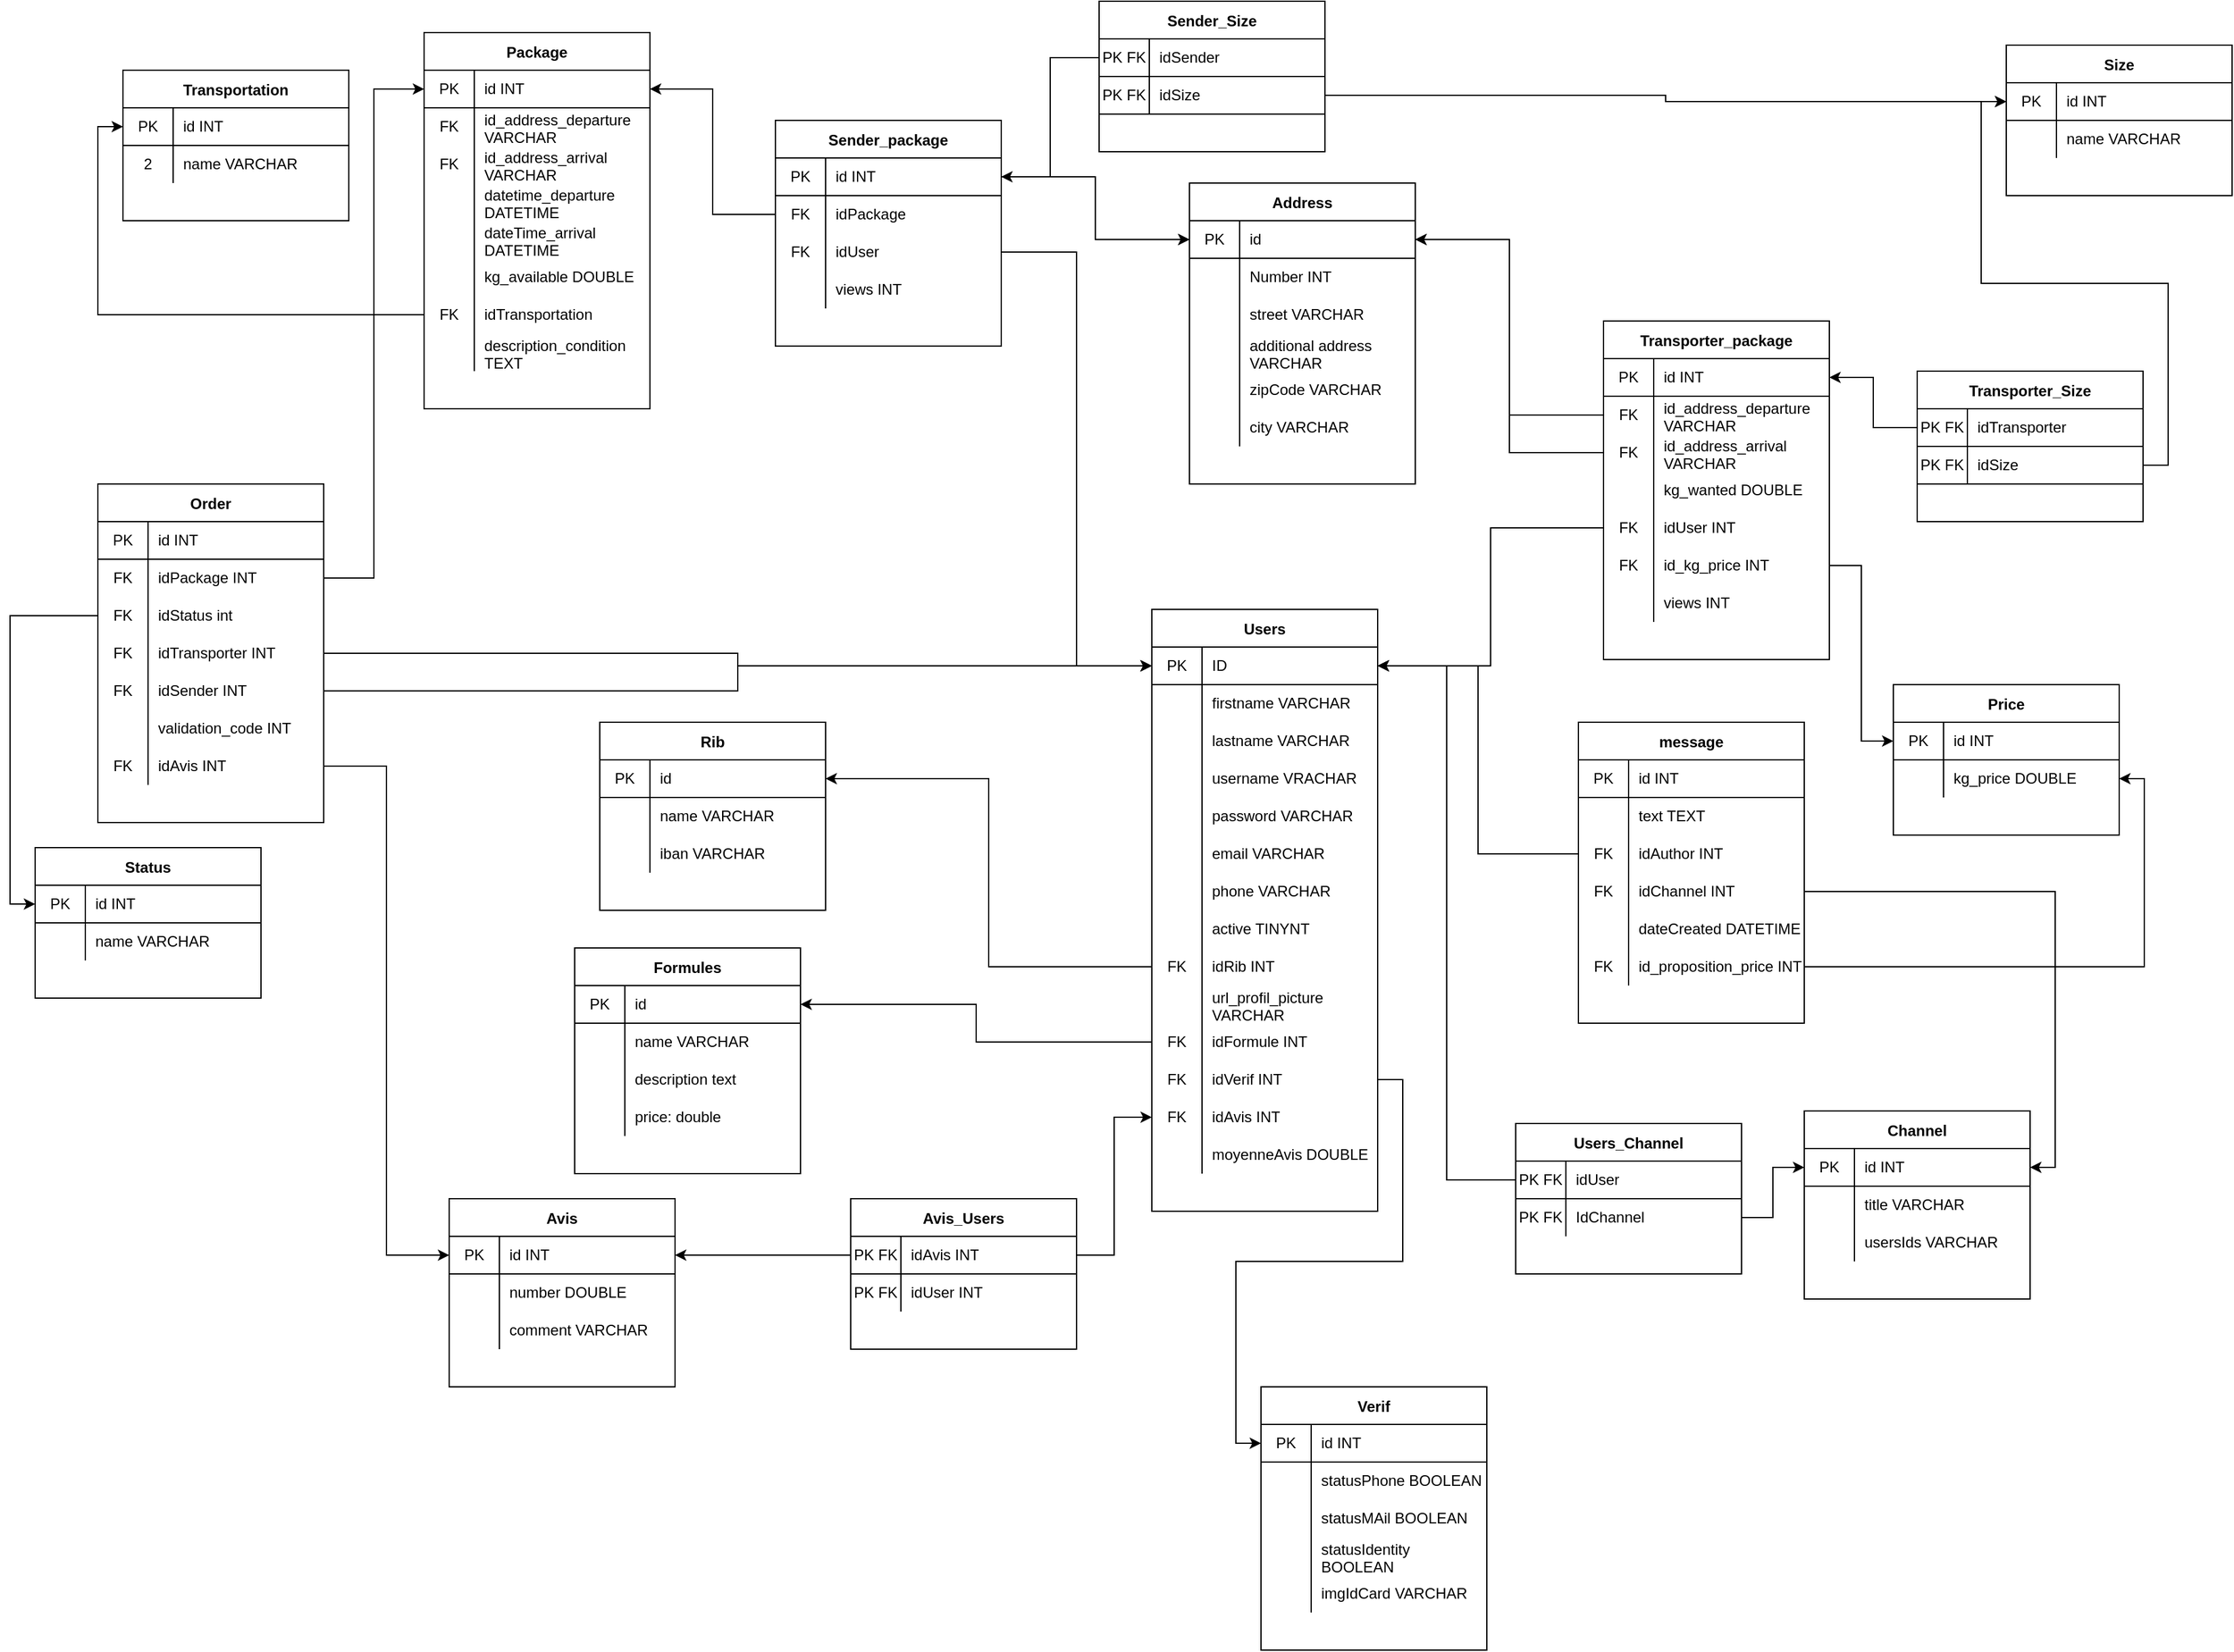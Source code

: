 <mxfile version="14.7.4" type="embed"><diagram id="MPBvEYaQt--NePHFb-MX" name="Page-1"><mxGraphModel dx="1000" dy="489" grid="0" gridSize="10" guides="0" tooltips="0" connect="1" arrows="1" fold="1" page="0" pageScale="1" pageWidth="827" pageHeight="1169" math="0" shadow="0"><root><mxCell id="0"/><mxCell id="1" parent="0"/><mxCell id="6" value="Address" style="shape=table;startSize=30;container=1;collapsible=0;childLayout=tableLayout;fixedRows=1;rowLines=0;fontStyle=1;align=center;" parent="1" vertex="1"><mxGeometry x="590" y="220" width="180" height="240" as="geometry"/></mxCell><mxCell id="7" value="" style="shape=partialRectangle;html=1;whiteSpace=wrap;collapsible=0;dropTarget=0;pointerEvents=0;fillColor=none;top=0;left=0;bottom=1;right=0;points=[[0,0.5],[1,0.5]];portConstraint=eastwest;" parent="6" vertex="1"><mxGeometry y="30" width="180" height="30" as="geometry"/></mxCell><mxCell id="8" value="PK" style="shape=partialRectangle;html=1;whiteSpace=wrap;connectable=0;fillColor=none;top=0;left=0;bottom=0;right=0;overflow=hidden;" parent="7" vertex="1"><mxGeometry width="40" height="30" as="geometry"/></mxCell><mxCell id="9" value="id" style="shape=partialRectangle;html=1;whiteSpace=wrap;connectable=0;fillColor=none;top=0;left=0;bottom=0;right=0;align=left;spacingLeft=6;overflow=hidden;" parent="7" vertex="1"><mxGeometry x="40" width="140" height="30" as="geometry"/></mxCell><mxCell id="10" value="" style="shape=partialRectangle;html=1;whiteSpace=wrap;collapsible=0;dropTarget=0;pointerEvents=0;fillColor=none;top=0;left=0;bottom=0;right=0;points=[[0,0.5],[1,0.5]];portConstraint=eastwest;" parent="6" vertex="1"><mxGeometry y="60" width="180" height="30" as="geometry"/></mxCell><mxCell id="11" value="" style="shape=partialRectangle;html=1;whiteSpace=wrap;connectable=0;fillColor=none;top=0;left=0;bottom=0;right=0;overflow=hidden;" parent="10" vertex="1"><mxGeometry width="40" height="30" as="geometry"/></mxCell><mxCell id="12" value="Number INT" style="shape=partialRectangle;html=1;whiteSpace=wrap;connectable=0;fillColor=none;top=0;left=0;bottom=0;right=0;align=left;spacingLeft=6;overflow=hidden;" parent="10" vertex="1"><mxGeometry x="40" width="140" height="30" as="geometry"/></mxCell><mxCell id="13" value="" style="shape=partialRectangle;html=1;whiteSpace=wrap;collapsible=0;dropTarget=0;pointerEvents=0;fillColor=none;top=0;left=0;bottom=0;right=0;points=[[0,0.5],[1,0.5]];portConstraint=eastwest;" parent="6" vertex="1"><mxGeometry y="90" width="180" height="30" as="geometry"/></mxCell><mxCell id="14" value="" style="shape=partialRectangle;html=1;whiteSpace=wrap;connectable=0;fillColor=none;top=0;left=0;bottom=0;right=0;overflow=hidden;" parent="13" vertex="1"><mxGeometry width="40" height="30" as="geometry"/></mxCell><mxCell id="15" value="street VARCHAR" style="shape=partialRectangle;html=1;whiteSpace=wrap;connectable=0;fillColor=none;top=0;left=0;bottom=0;right=0;align=left;spacingLeft=6;overflow=hidden;" parent="13" vertex="1"><mxGeometry x="40" width="140" height="30" as="geometry"/></mxCell><mxCell id="48" value="" style="shape=partialRectangle;html=1;whiteSpace=wrap;collapsible=0;dropTarget=0;pointerEvents=0;fillColor=none;top=0;left=0;bottom=0;right=0;points=[[0,0.5],[1,0.5]];portConstraint=eastwest;" parent="6" vertex="1"><mxGeometry y="120" width="180" height="30" as="geometry"/></mxCell><mxCell id="49" value="" style="shape=partialRectangle;html=1;whiteSpace=wrap;connectable=0;fillColor=none;top=0;left=0;bottom=0;right=0;overflow=hidden;" parent="48" vertex="1"><mxGeometry width="40" height="30" as="geometry"/></mxCell><mxCell id="50" value="additional address VARCHAR" style="shape=partialRectangle;html=1;whiteSpace=wrap;connectable=0;fillColor=none;top=0;left=0;bottom=0;right=0;align=left;spacingLeft=6;overflow=hidden;" parent="48" vertex="1"><mxGeometry x="40" width="140" height="30" as="geometry"/></mxCell><mxCell id="51" value="" style="shape=partialRectangle;html=1;whiteSpace=wrap;collapsible=0;dropTarget=0;pointerEvents=0;fillColor=none;top=0;left=0;bottom=0;right=0;points=[[0,0.5],[1,0.5]];portConstraint=eastwest;" parent="6" vertex="1"><mxGeometry y="150" width="180" height="30" as="geometry"/></mxCell><mxCell id="52" value="" style="shape=partialRectangle;html=1;whiteSpace=wrap;connectable=0;fillColor=none;top=0;left=0;bottom=0;right=0;overflow=hidden;" parent="51" vertex="1"><mxGeometry width="40" height="30" as="geometry"/></mxCell><mxCell id="53" value="zipCode VARCHAR" style="shape=partialRectangle;html=1;whiteSpace=wrap;connectable=0;fillColor=none;top=0;left=0;bottom=0;right=0;align=left;spacingLeft=6;overflow=hidden;" parent="51" vertex="1"><mxGeometry x="40" width="140" height="30" as="geometry"/></mxCell><mxCell id="54" value="" style="shape=partialRectangle;html=1;whiteSpace=wrap;collapsible=0;dropTarget=0;pointerEvents=0;fillColor=none;top=0;left=0;bottom=0;right=0;points=[[0,0.5],[1,0.5]];portConstraint=eastwest;" parent="6" vertex="1"><mxGeometry y="180" width="180" height="30" as="geometry"/></mxCell><mxCell id="55" value="" style="shape=partialRectangle;html=1;whiteSpace=wrap;connectable=0;fillColor=none;top=0;left=0;bottom=0;right=0;overflow=hidden;" parent="54" vertex="1"><mxGeometry width="40" height="30" as="geometry"/></mxCell><mxCell id="56" value="city VARCHAR" style="shape=partialRectangle;html=1;whiteSpace=wrap;connectable=0;fillColor=none;top=0;left=0;bottom=0;right=0;align=left;spacingLeft=6;overflow=hidden;" parent="54" vertex="1"><mxGeometry x="40" width="140" height="30" as="geometry"/></mxCell><mxCell id="16" value="Users" style="shape=table;startSize=30;container=1;collapsible=0;childLayout=tableLayout;fixedRows=1;rowLines=0;fontStyle=1;align=center;" parent="1" vertex="1"><mxGeometry x="560" y="560" width="180" height="480" as="geometry"/></mxCell><mxCell id="17" value="" style="shape=partialRectangle;html=1;whiteSpace=wrap;collapsible=0;dropTarget=0;pointerEvents=0;fillColor=none;top=0;left=0;bottom=1;right=0;points=[[0,0.5],[1,0.5]];portConstraint=eastwest;" parent="16" vertex="1"><mxGeometry y="30" width="180" height="30" as="geometry"/></mxCell><mxCell id="18" value="PK" style="shape=partialRectangle;html=1;whiteSpace=wrap;connectable=0;fillColor=none;top=0;left=0;bottom=0;right=0;overflow=hidden;" parent="17" vertex="1"><mxGeometry width="40" height="30" as="geometry"/></mxCell><mxCell id="19" value="ID" style="shape=partialRectangle;html=1;whiteSpace=wrap;connectable=0;fillColor=none;top=0;left=0;bottom=0;right=0;align=left;spacingLeft=6;overflow=hidden;" parent="17" vertex="1"><mxGeometry x="40" width="140" height="30" as="geometry"/></mxCell><mxCell id="20" value="" style="shape=partialRectangle;html=1;whiteSpace=wrap;collapsible=0;dropTarget=0;pointerEvents=0;fillColor=none;top=0;left=0;bottom=0;right=0;points=[[0,0.5],[1,0.5]];portConstraint=eastwest;" parent="16" vertex="1"><mxGeometry y="60" width="180" height="30" as="geometry"/></mxCell><mxCell id="21" value="" style="shape=partialRectangle;html=1;whiteSpace=wrap;connectable=0;fillColor=none;top=0;left=0;bottom=0;right=0;overflow=hidden;" parent="20" vertex="1"><mxGeometry width="40" height="30" as="geometry"/></mxCell><mxCell id="22" value="firstname VARCHAR" style="shape=partialRectangle;html=1;whiteSpace=wrap;connectable=0;fillColor=none;top=0;left=0;bottom=0;right=0;align=left;spacingLeft=6;overflow=hidden;" parent="20" vertex="1"><mxGeometry x="40" width="140" height="30" as="geometry"/></mxCell><mxCell id="23" value="" style="shape=partialRectangle;html=1;whiteSpace=wrap;collapsible=0;dropTarget=0;pointerEvents=0;fillColor=none;top=0;left=0;bottom=0;right=0;points=[[0,0.5],[1,0.5]];portConstraint=eastwest;" parent="16" vertex="1"><mxGeometry y="90" width="180" height="30" as="geometry"/></mxCell><mxCell id="24" value="" style="shape=partialRectangle;html=1;whiteSpace=wrap;connectable=0;fillColor=none;top=0;left=0;bottom=0;right=0;overflow=hidden;" parent="23" vertex="1"><mxGeometry width="40" height="30" as="geometry"/></mxCell><mxCell id="25" value="lastname VARCHAR" style="shape=partialRectangle;html=1;whiteSpace=wrap;connectable=0;fillColor=none;top=0;left=0;bottom=0;right=0;align=left;spacingLeft=6;overflow=hidden;" parent="23" vertex="1"><mxGeometry x="40" width="140" height="30" as="geometry"/></mxCell><mxCell id="27" value="" style="shape=partialRectangle;html=1;whiteSpace=wrap;collapsible=0;dropTarget=0;pointerEvents=0;fillColor=none;top=0;left=0;bottom=0;right=0;points=[[0,0.5],[1,0.5]];portConstraint=eastwest;" parent="16" vertex="1"><mxGeometry y="120" width="180" height="30" as="geometry"/></mxCell><mxCell id="28" value="" style="shape=partialRectangle;html=1;whiteSpace=wrap;connectable=0;fillColor=none;top=0;left=0;bottom=0;right=0;overflow=hidden;" parent="27" vertex="1"><mxGeometry width="40" height="30" as="geometry"/></mxCell><mxCell id="29" value="username VRACHAR" style="shape=partialRectangle;html=1;whiteSpace=wrap;connectable=0;fillColor=none;top=0;left=0;bottom=0;right=0;align=left;spacingLeft=6;overflow=hidden;" parent="27" vertex="1"><mxGeometry x="40" width="140" height="30" as="geometry"/></mxCell><mxCell id="30" value="" style="shape=partialRectangle;html=1;whiteSpace=wrap;collapsible=0;dropTarget=0;pointerEvents=0;fillColor=none;top=0;left=0;bottom=0;right=0;points=[[0,0.5],[1,0.5]];portConstraint=eastwest;" parent="16" vertex="1"><mxGeometry y="150" width="180" height="30" as="geometry"/></mxCell><mxCell id="31" value="" style="shape=partialRectangle;html=1;whiteSpace=wrap;connectable=0;fillColor=none;top=0;left=0;bottom=0;right=0;overflow=hidden;" parent="30" vertex="1"><mxGeometry width="40" height="30" as="geometry"/></mxCell><mxCell id="32" value="password VARCHAR" style="shape=partialRectangle;html=1;whiteSpace=wrap;connectable=0;fillColor=none;top=0;left=0;bottom=0;right=0;align=left;spacingLeft=6;overflow=hidden;" parent="30" vertex="1"><mxGeometry x="40" width="140" height="30" as="geometry"/></mxCell><mxCell id="33" value="" style="shape=partialRectangle;html=1;whiteSpace=wrap;collapsible=0;dropTarget=0;pointerEvents=0;fillColor=none;top=0;left=0;bottom=0;right=0;points=[[0,0.5],[1,0.5]];portConstraint=eastwest;" parent="16" vertex="1"><mxGeometry y="180" width="180" height="30" as="geometry"/></mxCell><mxCell id="34" value="" style="shape=partialRectangle;html=1;whiteSpace=wrap;connectable=0;fillColor=none;top=0;left=0;bottom=0;right=0;overflow=hidden;" parent="33" vertex="1"><mxGeometry width="40" height="30" as="geometry"/></mxCell><mxCell id="35" value="email VARCHAR" style="shape=partialRectangle;html=1;whiteSpace=wrap;connectable=0;fillColor=none;top=0;left=0;bottom=0;right=0;align=left;spacingLeft=6;overflow=hidden;" parent="33" vertex="1"><mxGeometry x="40" width="140" height="30" as="geometry"/></mxCell><mxCell id="36" value="" style="shape=partialRectangle;html=1;whiteSpace=wrap;collapsible=0;dropTarget=0;pointerEvents=0;fillColor=none;top=0;left=0;bottom=0;right=0;points=[[0,0.5],[1,0.5]];portConstraint=eastwest;" parent="16" vertex="1"><mxGeometry y="210" width="180" height="30" as="geometry"/></mxCell><mxCell id="37" value="" style="shape=partialRectangle;html=1;whiteSpace=wrap;connectable=0;fillColor=none;top=0;left=0;bottom=0;right=0;overflow=hidden;" parent="36" vertex="1"><mxGeometry width="40" height="30" as="geometry"/></mxCell><mxCell id="38" value="phone VARCHAR" style="shape=partialRectangle;html=1;whiteSpace=wrap;connectable=0;fillColor=none;top=0;left=0;bottom=0;right=0;align=left;spacingLeft=6;overflow=hidden;" parent="36" vertex="1"><mxGeometry x="40" width="140" height="30" as="geometry"/></mxCell><mxCell id="39" value="" style="shape=partialRectangle;html=1;whiteSpace=wrap;collapsible=0;dropTarget=0;pointerEvents=0;fillColor=none;top=0;left=0;bottom=0;right=0;points=[[0,0.5],[1,0.5]];portConstraint=eastwest;" parent="16" vertex="1"><mxGeometry y="240" width="180" height="30" as="geometry"/></mxCell><mxCell id="40" value="" style="shape=partialRectangle;html=1;whiteSpace=wrap;connectable=0;fillColor=none;top=0;left=0;bottom=0;right=0;overflow=hidden;" parent="39" vertex="1"><mxGeometry width="40" height="30" as="geometry"/></mxCell><mxCell id="41" value="active TINYNT" style="shape=partialRectangle;html=1;whiteSpace=wrap;connectable=0;fillColor=none;top=0;left=0;bottom=0;right=0;align=left;spacingLeft=6;overflow=hidden;" parent="39" vertex="1"><mxGeometry x="40" width="140" height="30" as="geometry"/></mxCell><mxCell id="42" value="" style="shape=partialRectangle;html=1;whiteSpace=wrap;collapsible=0;dropTarget=0;pointerEvents=0;fillColor=none;top=0;left=0;bottom=0;right=0;points=[[0,0.5],[1,0.5]];portConstraint=eastwest;" parent="16" vertex="1"><mxGeometry y="270" width="180" height="30" as="geometry"/></mxCell><mxCell id="43" value="FK" style="shape=partialRectangle;html=1;whiteSpace=wrap;connectable=0;fillColor=none;top=0;left=0;bottom=0;right=0;overflow=hidden;" parent="42" vertex="1"><mxGeometry width="40" height="30" as="geometry"/></mxCell><mxCell id="44" value="idRib INT" style="shape=partialRectangle;html=1;whiteSpace=wrap;connectable=0;fillColor=none;top=0;left=0;bottom=0;right=0;align=left;spacingLeft=6;overflow=hidden;" parent="42" vertex="1"><mxGeometry x="40" width="140" height="30" as="geometry"/></mxCell><mxCell id="45" value="" style="shape=partialRectangle;html=1;whiteSpace=wrap;collapsible=0;dropTarget=0;pointerEvents=0;fillColor=none;top=0;left=0;bottom=0;right=0;points=[[0,0.5],[1,0.5]];portConstraint=eastwest;" parent="16" vertex="1"><mxGeometry y="300" width="180" height="30" as="geometry"/></mxCell><mxCell id="46" value="" style="shape=partialRectangle;html=1;whiteSpace=wrap;connectable=0;fillColor=none;top=0;left=0;bottom=0;right=0;overflow=hidden;" parent="45" vertex="1"><mxGeometry width="40" height="30" as="geometry"/></mxCell><mxCell id="47" value="url_profil_picture VARCHAR" style="shape=partialRectangle;html=1;whiteSpace=wrap;connectable=0;fillColor=none;top=0;left=0;bottom=0;right=0;align=left;spacingLeft=6;overflow=hidden;" parent="45" vertex="1"><mxGeometry x="40" width="140" height="30" as="geometry"/></mxCell><mxCell id="84" value="" style="shape=partialRectangle;html=1;whiteSpace=wrap;collapsible=0;dropTarget=0;pointerEvents=0;fillColor=none;top=0;left=0;bottom=0;right=0;points=[[0,0.5],[1,0.5]];portConstraint=eastwest;" parent="16" vertex="1"><mxGeometry y="330" width="180" height="30" as="geometry"/></mxCell><mxCell id="85" value="FK" style="shape=partialRectangle;html=1;whiteSpace=wrap;connectable=0;fillColor=none;top=0;left=0;bottom=0;right=0;overflow=hidden;" parent="84" vertex="1"><mxGeometry width="40" height="30" as="geometry"/></mxCell><mxCell id="86" value="idFormule INT" style="shape=partialRectangle;html=1;whiteSpace=wrap;connectable=0;fillColor=none;top=0;left=0;bottom=0;right=0;align=left;spacingLeft=6;overflow=hidden;" parent="84" vertex="1"><mxGeometry x="40" width="140" height="30" as="geometry"/></mxCell><mxCell id="380" value="" style="shape=partialRectangle;html=1;whiteSpace=wrap;collapsible=0;dropTarget=0;pointerEvents=0;fillColor=none;top=0;left=0;bottom=0;right=0;points=[[0,0.5],[1,0.5]];portConstraint=eastwest;" parent="16" vertex="1"><mxGeometry y="360" width="180" height="30" as="geometry"/></mxCell><mxCell id="381" value="FK" style="shape=partialRectangle;html=1;whiteSpace=wrap;connectable=0;fillColor=none;top=0;left=0;bottom=0;right=0;overflow=hidden;" parent="380" vertex="1"><mxGeometry width="40" height="30" as="geometry"/></mxCell><mxCell id="382" value="idVerif INT" style="shape=partialRectangle;html=1;whiteSpace=wrap;connectable=0;fillColor=none;top=0;left=0;bottom=0;right=0;align=left;spacingLeft=6;overflow=hidden;" parent="380" vertex="1"><mxGeometry x="40" width="140" height="30" as="geometry"/></mxCell><mxCell id="438" value="" style="shape=partialRectangle;html=1;whiteSpace=wrap;collapsible=0;dropTarget=0;pointerEvents=0;fillColor=none;top=0;left=0;bottom=0;right=0;points=[[0,0.5],[1,0.5]];portConstraint=eastwest;" parent="16" vertex="1"><mxGeometry y="390" width="180" height="30" as="geometry"/></mxCell><mxCell id="439" value="FK" style="shape=partialRectangle;html=1;whiteSpace=wrap;connectable=0;fillColor=none;top=0;left=0;bottom=0;right=0;overflow=hidden;" parent="438" vertex="1"><mxGeometry width="40" height="30" as="geometry"/></mxCell><mxCell id="440" value="idAvis INT" style="shape=partialRectangle;html=1;whiteSpace=wrap;connectable=0;fillColor=none;top=0;left=0;bottom=0;right=0;align=left;spacingLeft=6;overflow=hidden;" parent="438" vertex="1"><mxGeometry x="40" width="140" height="30" as="geometry"/></mxCell><mxCell id="442" value="" style="shape=partialRectangle;html=1;whiteSpace=wrap;collapsible=0;dropTarget=0;pointerEvents=0;fillColor=none;top=0;left=0;bottom=0;right=0;points=[[0,0.5],[1,0.5]];portConstraint=eastwest;" parent="16" vertex="1"><mxGeometry y="420" width="180" height="30" as="geometry"/></mxCell><mxCell id="443" value="" style="shape=partialRectangle;html=1;whiteSpace=wrap;connectable=0;fillColor=none;top=0;left=0;bottom=0;right=0;overflow=hidden;" parent="442" vertex="1"><mxGeometry width="40" height="30" as="geometry"/></mxCell><mxCell id="444" value="moyenneAvis DOUBLE" style="shape=partialRectangle;html=1;whiteSpace=wrap;connectable=0;fillColor=none;top=0;left=0;bottom=0;right=0;align=left;spacingLeft=6;overflow=hidden;" parent="442" vertex="1"><mxGeometry x="40" width="140" height="30" as="geometry"/></mxCell><mxCell id="57" value="Rib" style="shape=table;startSize=30;container=1;collapsible=0;childLayout=tableLayout;fixedRows=1;rowLines=0;fontStyle=1;align=center;" parent="1" vertex="1"><mxGeometry x="120" y="650" width="180" height="150" as="geometry"/></mxCell><mxCell id="58" value="" style="shape=partialRectangle;html=1;whiteSpace=wrap;collapsible=0;dropTarget=0;pointerEvents=0;fillColor=none;top=0;left=0;bottom=1;right=0;points=[[0,0.5],[1,0.5]];portConstraint=eastwest;" parent="57" vertex="1"><mxGeometry y="30" width="180" height="30" as="geometry"/></mxCell><mxCell id="59" value="PK" style="shape=partialRectangle;html=1;whiteSpace=wrap;connectable=0;fillColor=none;top=0;left=0;bottom=0;right=0;overflow=hidden;" parent="58" vertex="1"><mxGeometry width="40" height="30" as="geometry"/></mxCell><mxCell id="60" value="id" style="shape=partialRectangle;html=1;whiteSpace=wrap;connectable=0;fillColor=none;top=0;left=0;bottom=0;right=0;align=left;spacingLeft=6;overflow=hidden;" parent="58" vertex="1"><mxGeometry x="40" width="140" height="30" as="geometry"/></mxCell><mxCell id="61" value="" style="shape=partialRectangle;html=1;whiteSpace=wrap;collapsible=0;dropTarget=0;pointerEvents=0;fillColor=none;top=0;left=0;bottom=0;right=0;points=[[0,0.5],[1,0.5]];portConstraint=eastwest;" parent="57" vertex="1"><mxGeometry y="60" width="180" height="30" as="geometry"/></mxCell><mxCell id="62" value="" style="shape=partialRectangle;html=1;whiteSpace=wrap;connectable=0;fillColor=none;top=0;left=0;bottom=0;right=0;overflow=hidden;" parent="61" vertex="1"><mxGeometry width="40" height="30" as="geometry"/></mxCell><mxCell id="63" value="name VARCHAR" style="shape=partialRectangle;html=1;whiteSpace=wrap;connectable=0;fillColor=none;top=0;left=0;bottom=0;right=0;align=left;spacingLeft=6;overflow=hidden;" parent="61" vertex="1"><mxGeometry x="40" width="140" height="30" as="geometry"/></mxCell><mxCell id="64" value="" style="shape=partialRectangle;html=1;whiteSpace=wrap;collapsible=0;dropTarget=0;pointerEvents=0;fillColor=none;top=0;left=0;bottom=0;right=0;points=[[0,0.5],[1,0.5]];portConstraint=eastwest;" parent="57" vertex="1"><mxGeometry y="90" width="180" height="30" as="geometry"/></mxCell><mxCell id="65" value="" style="shape=partialRectangle;html=1;whiteSpace=wrap;connectable=0;fillColor=none;top=0;left=0;bottom=0;right=0;overflow=hidden;" parent="64" vertex="1"><mxGeometry width="40" height="30" as="geometry"/></mxCell><mxCell id="66" value="iban VARCHAR" style="shape=partialRectangle;html=1;whiteSpace=wrap;connectable=0;fillColor=none;top=0;left=0;bottom=0;right=0;align=left;spacingLeft=6;overflow=hidden;" parent="64" vertex="1"><mxGeometry x="40" width="140" height="30" as="geometry"/></mxCell><mxCell id="67" style="edgeStyle=orthogonalEdgeStyle;rounded=0;orthogonalLoop=1;jettySize=auto;html=1;entryX=1;entryY=0.5;entryDx=0;entryDy=0;" parent="1" source="42" target="58" edge="1"><mxGeometry relative="1" as="geometry"/></mxCell><mxCell id="68" value="Formules" style="shape=table;startSize=30;container=1;collapsible=0;childLayout=tableLayout;fixedRows=1;rowLines=0;fontStyle=1;align=center;" parent="1" vertex="1"><mxGeometry x="100" y="830" width="180" height="180" as="geometry"/></mxCell><mxCell id="69" value="" style="shape=partialRectangle;html=1;whiteSpace=wrap;collapsible=0;dropTarget=0;pointerEvents=0;fillColor=none;top=0;left=0;bottom=1;right=0;points=[[0,0.5],[1,0.5]];portConstraint=eastwest;" parent="68" vertex="1"><mxGeometry y="30" width="180" height="30" as="geometry"/></mxCell><mxCell id="70" value="PK" style="shape=partialRectangle;html=1;whiteSpace=wrap;connectable=0;fillColor=none;top=0;left=0;bottom=0;right=0;overflow=hidden;" parent="69" vertex="1"><mxGeometry width="40" height="30" as="geometry"/></mxCell><mxCell id="71" value="id" style="shape=partialRectangle;html=1;whiteSpace=wrap;connectable=0;fillColor=none;top=0;left=0;bottom=0;right=0;align=left;spacingLeft=6;overflow=hidden;" parent="69" vertex="1"><mxGeometry x="40" width="140" height="30" as="geometry"/></mxCell><mxCell id="72" value="" style="shape=partialRectangle;html=1;whiteSpace=wrap;collapsible=0;dropTarget=0;pointerEvents=0;fillColor=none;top=0;left=0;bottom=0;right=0;points=[[0,0.5],[1,0.5]];portConstraint=eastwest;" parent="68" vertex="1"><mxGeometry y="60" width="180" height="30" as="geometry"/></mxCell><mxCell id="73" value="" style="shape=partialRectangle;html=1;whiteSpace=wrap;connectable=0;fillColor=none;top=0;left=0;bottom=0;right=0;overflow=hidden;" parent="72" vertex="1"><mxGeometry width="40" height="30" as="geometry"/></mxCell><mxCell id="74" value="name VARCHAR" style="shape=partialRectangle;html=1;whiteSpace=wrap;connectable=0;fillColor=none;top=0;left=0;bottom=0;right=0;align=left;spacingLeft=6;overflow=hidden;" parent="72" vertex="1"><mxGeometry x="40" width="140" height="30" as="geometry"/></mxCell><mxCell id="75" value="" style="shape=partialRectangle;html=1;whiteSpace=wrap;collapsible=0;dropTarget=0;pointerEvents=0;fillColor=none;top=0;left=0;bottom=0;right=0;points=[[0,0.5],[1,0.5]];portConstraint=eastwest;" parent="68" vertex="1"><mxGeometry y="90" width="180" height="30" as="geometry"/></mxCell><mxCell id="76" value="" style="shape=partialRectangle;html=1;whiteSpace=wrap;connectable=0;fillColor=none;top=0;left=0;bottom=0;right=0;overflow=hidden;" parent="75" vertex="1"><mxGeometry width="40" height="30" as="geometry"/></mxCell><mxCell id="77" value="description text" style="shape=partialRectangle;html=1;whiteSpace=wrap;connectable=0;fillColor=none;top=0;left=0;bottom=0;right=0;align=left;spacingLeft=6;overflow=hidden;" parent="75" vertex="1"><mxGeometry x="40" width="140" height="30" as="geometry"/></mxCell><mxCell id="78" value="" style="shape=partialRectangle;html=1;whiteSpace=wrap;collapsible=0;dropTarget=0;pointerEvents=0;fillColor=none;top=0;left=0;bottom=0;right=0;points=[[0,0.5],[1,0.5]];portConstraint=eastwest;" parent="68" vertex="1"><mxGeometry y="120" width="180" height="30" as="geometry"/></mxCell><mxCell id="79" value="" style="shape=partialRectangle;html=1;whiteSpace=wrap;connectable=0;fillColor=none;top=0;left=0;bottom=0;right=0;overflow=hidden;" parent="78" vertex="1"><mxGeometry width="40" height="30" as="geometry"/></mxCell><mxCell id="80" value="price: double" style="shape=partialRectangle;html=1;whiteSpace=wrap;connectable=0;fillColor=none;top=0;left=0;bottom=0;right=0;align=left;spacingLeft=6;overflow=hidden;" parent="78" vertex="1"><mxGeometry x="40" width="140" height="30" as="geometry"/></mxCell><mxCell id="87" style="edgeStyle=orthogonalEdgeStyle;rounded=0;orthogonalLoop=1;jettySize=auto;html=1;entryX=1;entryY=0.5;entryDx=0;entryDy=0;" parent="1" source="84" target="69" edge="1"><mxGeometry relative="1" as="geometry"/></mxCell><mxCell id="98" value="Transporter_package" style="shape=table;startSize=30;container=1;collapsible=0;childLayout=tableLayout;fixedRows=1;rowLines=0;fontStyle=1;align=center;" parent="1" vertex="1"><mxGeometry x="920" y="330" width="180" height="270" as="geometry"/></mxCell><mxCell id="99" value="" style="shape=partialRectangle;html=1;whiteSpace=wrap;collapsible=0;dropTarget=0;pointerEvents=0;fillColor=none;top=0;left=0;bottom=1;right=0;points=[[0,0.5],[1,0.5]];portConstraint=eastwest;" parent="98" vertex="1"><mxGeometry y="30" width="180" height="30" as="geometry"/></mxCell><mxCell id="100" value="PK" style="shape=partialRectangle;html=1;whiteSpace=wrap;connectable=0;fillColor=none;top=0;left=0;bottom=0;right=0;overflow=hidden;" parent="99" vertex="1"><mxGeometry width="40" height="30" as="geometry"/></mxCell><mxCell id="101" value="id INT" style="shape=partialRectangle;html=1;whiteSpace=wrap;connectable=0;fillColor=none;top=0;left=0;bottom=0;right=0;align=left;spacingLeft=6;overflow=hidden;" parent="99" vertex="1"><mxGeometry x="40" width="140" height="30" as="geometry"/></mxCell><mxCell id="102" value="" style="shape=partialRectangle;html=1;whiteSpace=wrap;collapsible=0;dropTarget=0;pointerEvents=0;fillColor=none;top=0;left=0;bottom=0;right=0;points=[[0,0.5],[1,0.5]];portConstraint=eastwest;" parent="98" vertex="1"><mxGeometry y="60" width="180" height="30" as="geometry"/></mxCell><mxCell id="103" value="FK" style="shape=partialRectangle;html=1;whiteSpace=wrap;connectable=0;fillColor=none;top=0;left=0;bottom=0;right=0;overflow=hidden;" parent="102" vertex="1"><mxGeometry width="40" height="30" as="geometry"/></mxCell><mxCell id="104" value="id_address_departure VARCHAR" style="shape=partialRectangle;html=1;whiteSpace=wrap;connectable=0;fillColor=none;top=0;left=0;bottom=0;right=0;align=left;spacingLeft=6;overflow=hidden;" parent="102" vertex="1"><mxGeometry x="40" width="140" height="30" as="geometry"/></mxCell><mxCell id="105" value="" style="shape=partialRectangle;html=1;whiteSpace=wrap;collapsible=0;dropTarget=0;pointerEvents=0;fillColor=none;top=0;left=0;bottom=0;right=0;points=[[0,0.5],[1,0.5]];portConstraint=eastwest;" parent="98" vertex="1"><mxGeometry y="90" width="180" height="30" as="geometry"/></mxCell><mxCell id="106" value="FK" style="shape=partialRectangle;html=1;whiteSpace=wrap;connectable=0;fillColor=none;top=0;left=0;bottom=0;right=0;overflow=hidden;" parent="105" vertex="1"><mxGeometry width="40" height="30" as="geometry"/></mxCell><mxCell id="107" value="id_address_arrival VARCHAR" style="shape=partialRectangle;html=1;whiteSpace=wrap;connectable=0;fillColor=none;top=0;left=0;bottom=0;right=0;align=left;spacingLeft=6;overflow=hidden;" parent="105" vertex="1"><mxGeometry x="40" width="140" height="30" as="geometry"/></mxCell><mxCell id="142" value="" style="shape=partialRectangle;html=1;whiteSpace=wrap;collapsible=0;dropTarget=0;pointerEvents=0;fillColor=none;top=0;left=0;bottom=0;right=0;points=[[0,0.5],[1,0.5]];portConstraint=eastwest;" parent="98" vertex="1"><mxGeometry y="120" width="180" height="30" as="geometry"/></mxCell><mxCell id="143" value="" style="shape=partialRectangle;html=1;whiteSpace=wrap;connectable=0;fillColor=none;top=0;left=0;bottom=0;right=0;overflow=hidden;" parent="142" vertex="1"><mxGeometry width="40" height="30" as="geometry"/></mxCell><mxCell id="144" value="kg_wanted DOUBLE&amp;nbsp;" style="shape=partialRectangle;html=1;whiteSpace=wrap;connectable=0;fillColor=none;top=0;left=0;bottom=0;right=0;align=left;spacingLeft=6;overflow=hidden;" parent="142" vertex="1"><mxGeometry x="40" width="140" height="30" as="geometry"/></mxCell><mxCell id="145" value="" style="shape=partialRectangle;html=1;whiteSpace=wrap;collapsible=0;dropTarget=0;pointerEvents=0;fillColor=none;top=0;left=0;bottom=0;right=0;points=[[0,0.5],[1,0.5]];portConstraint=eastwest;" parent="98" vertex="1"><mxGeometry y="150" width="180" height="30" as="geometry"/></mxCell><mxCell id="146" value="FK" style="shape=partialRectangle;html=1;whiteSpace=wrap;connectable=0;fillColor=none;top=0;left=0;bottom=0;right=0;overflow=hidden;" parent="145" vertex="1"><mxGeometry width="40" height="30" as="geometry"/></mxCell><mxCell id="147" value="idUser INT" style="shape=partialRectangle;html=1;whiteSpace=wrap;connectable=0;fillColor=none;top=0;left=0;bottom=0;right=0;align=left;spacingLeft=6;overflow=hidden;" parent="145" vertex="1"><mxGeometry x="40" width="140" height="30" as="geometry"/></mxCell><mxCell id="228" value="" style="shape=partialRectangle;html=1;whiteSpace=wrap;collapsible=0;dropTarget=0;pointerEvents=0;fillColor=none;top=0;left=0;bottom=0;right=0;points=[[0,0.5],[1,0.5]];portConstraint=eastwest;" parent="98" vertex="1"><mxGeometry y="180" width="180" height="30" as="geometry"/></mxCell><mxCell id="229" value="FK" style="shape=partialRectangle;html=1;whiteSpace=wrap;connectable=0;fillColor=none;top=0;left=0;bottom=0;right=0;overflow=hidden;" parent="228" vertex="1"><mxGeometry width="40" height="30" as="geometry"/></mxCell><mxCell id="230" value="id_kg_price INT" style="shape=partialRectangle;html=1;whiteSpace=wrap;connectable=0;fillColor=none;top=0;left=0;bottom=0;right=0;align=left;spacingLeft=6;overflow=hidden;" parent="228" vertex="1"><mxGeometry x="40" width="140" height="30" as="geometry"/></mxCell><mxCell id="453" value="" style="shape=partialRectangle;html=1;whiteSpace=wrap;collapsible=0;dropTarget=0;pointerEvents=0;fillColor=none;top=0;left=0;bottom=0;right=0;points=[[0,0.5],[1,0.5]];portConstraint=eastwest;" parent="98" vertex="1"><mxGeometry y="210" width="180" height="30" as="geometry"/></mxCell><mxCell id="454" value="" style="shape=partialRectangle;html=1;whiteSpace=wrap;connectable=0;fillColor=none;top=0;left=0;bottom=0;right=0;overflow=hidden;" parent="453" vertex="1"><mxGeometry width="40" height="30" as="geometry"/></mxCell><mxCell id="455" value="views INT" style="shape=partialRectangle;html=1;whiteSpace=wrap;connectable=0;fillColor=none;top=0;left=0;bottom=0;right=0;align=left;spacingLeft=6;overflow=hidden;" parent="453" vertex="1"><mxGeometry x="40" width="140" height="30" as="geometry"/></mxCell><mxCell id="148" style="edgeStyle=orthogonalEdgeStyle;rounded=0;orthogonalLoop=1;jettySize=auto;html=1;" parent="1" source="145" target="17" edge="1"><mxGeometry relative="1" as="geometry"/></mxCell><mxCell id="152" value="Size" style="shape=table;startSize=30;container=1;collapsible=0;childLayout=tableLayout;fixedRows=1;rowLines=0;fontStyle=1;align=center;" parent="1" vertex="1"><mxGeometry x="1241" y="110" width="180" height="120" as="geometry"/></mxCell><mxCell id="153" value="" style="shape=partialRectangle;html=1;whiteSpace=wrap;collapsible=0;dropTarget=0;pointerEvents=0;fillColor=none;top=0;left=0;bottom=1;right=0;points=[[0,0.5],[1,0.5]];portConstraint=eastwest;" parent="152" vertex="1"><mxGeometry y="30" width="180" height="30" as="geometry"/></mxCell><mxCell id="154" value="PK" style="shape=partialRectangle;html=1;whiteSpace=wrap;connectable=0;fillColor=none;top=0;left=0;bottom=0;right=0;overflow=hidden;" parent="153" vertex="1"><mxGeometry width="40" height="30" as="geometry"/></mxCell><mxCell id="155" value="id INT" style="shape=partialRectangle;html=1;whiteSpace=wrap;connectable=0;fillColor=none;top=0;left=0;bottom=0;right=0;align=left;spacingLeft=6;overflow=hidden;" parent="153" vertex="1"><mxGeometry x="40" width="140" height="30" as="geometry"/></mxCell><mxCell id="156" value="" style="shape=partialRectangle;html=1;whiteSpace=wrap;collapsible=0;dropTarget=0;pointerEvents=0;fillColor=none;top=0;left=0;bottom=0;right=0;points=[[0,0.5],[1,0.5]];portConstraint=eastwest;" parent="152" vertex="1"><mxGeometry y="60" width="180" height="30" as="geometry"/></mxCell><mxCell id="157" value="" style="shape=partialRectangle;html=1;whiteSpace=wrap;connectable=0;fillColor=none;top=0;left=0;bottom=0;right=0;overflow=hidden;" parent="156" vertex="1"><mxGeometry width="40" height="30" as="geometry"/></mxCell><mxCell id="158" value="name VARCHAR" style="shape=partialRectangle;html=1;whiteSpace=wrap;connectable=0;fillColor=none;top=0;left=0;bottom=0;right=0;align=left;spacingLeft=6;overflow=hidden;" parent="156" vertex="1"><mxGeometry x="40" width="140" height="30" as="geometry"/></mxCell><mxCell id="168" value="Transporter_Size" style="shape=table;startSize=30;container=1;collapsible=0;childLayout=tableLayout;fixedRows=1;rowLines=0;fontStyle=1;align=center;" parent="1" vertex="1"><mxGeometry x="1170" y="370" width="180" height="120" as="geometry"/></mxCell><mxCell id="169" value="" style="shape=partialRectangle;html=1;whiteSpace=wrap;collapsible=0;dropTarget=0;pointerEvents=0;fillColor=none;top=0;left=0;bottom=1;right=0;points=[[0,0.5],[1,0.5]];portConstraint=eastwest;" parent="168" vertex="1"><mxGeometry y="30" width="180" height="30" as="geometry"/></mxCell><mxCell id="170" value="PK FK" style="shape=partialRectangle;html=1;whiteSpace=wrap;connectable=0;fillColor=none;top=0;left=0;bottom=0;right=0;overflow=hidden;" parent="169" vertex="1"><mxGeometry width="40" height="30" as="geometry"/></mxCell><mxCell id="171" value="idTransporter" style="shape=partialRectangle;html=1;whiteSpace=wrap;connectable=0;fillColor=none;top=0;left=0;bottom=0;right=0;align=left;spacingLeft=6;overflow=hidden;" parent="169" vertex="1"><mxGeometry x="40" width="140" height="30" as="geometry"/></mxCell><mxCell id="178" value="" style="shape=partialRectangle;html=1;whiteSpace=wrap;collapsible=0;dropTarget=0;pointerEvents=0;fillColor=none;top=0;left=0;bottom=1;right=0;points=[[0,0.5],[1,0.5]];portConstraint=eastwest;" parent="168" vertex="1"><mxGeometry y="60" width="180" height="30" as="geometry"/></mxCell><mxCell id="179" value="PK FK" style="shape=partialRectangle;html=1;whiteSpace=wrap;connectable=0;fillColor=none;top=0;left=0;bottom=0;right=0;overflow=hidden;" parent="178" vertex="1"><mxGeometry width="40" height="30" as="geometry"/></mxCell><mxCell id="180" value="idSize" style="shape=partialRectangle;html=1;whiteSpace=wrap;connectable=0;fillColor=none;top=0;left=0;bottom=0;right=0;align=left;spacingLeft=6;overflow=hidden;" parent="178" vertex="1"><mxGeometry x="40" width="140" height="30" as="geometry"/></mxCell><mxCell id="181" style="edgeStyle=orthogonalEdgeStyle;rounded=0;orthogonalLoop=1;jettySize=auto;html=1;entryX=1;entryY=0.5;entryDx=0;entryDy=0;" parent="1" source="169" target="99" edge="1"><mxGeometry relative="1" as="geometry"/></mxCell><mxCell id="182" style="edgeStyle=orthogonalEdgeStyle;rounded=0;orthogonalLoop=1;jettySize=auto;html=1;entryX=0;entryY=0.5;entryDx=0;entryDy=0;" parent="1" source="178" target="153" edge="1"><mxGeometry relative="1" as="geometry"/></mxCell><mxCell id="201" style="edgeStyle=orthogonalEdgeStyle;rounded=0;orthogonalLoop=1;jettySize=auto;html=1;entryX=1;entryY=0.5;entryDx=0;entryDy=0;" parent="1" source="102" target="7" edge="1"><mxGeometry relative="1" as="geometry"/></mxCell><mxCell id="202" style="edgeStyle=orthogonalEdgeStyle;rounded=0;orthogonalLoop=1;jettySize=auto;html=1;entryX=1;entryY=0.5;entryDx=0;entryDy=0;" parent="1" source="105" target="7" edge="1"><mxGeometry relative="1" as="geometry"/></mxCell><mxCell id="203" value="Sender_package" style="shape=table;startSize=30;container=1;collapsible=0;childLayout=tableLayout;fixedRows=1;rowLines=0;fontStyle=1;align=center;" parent="1" vertex="1"><mxGeometry x="260" y="170" width="180" height="180" as="geometry"/></mxCell><mxCell id="204" value="" style="shape=partialRectangle;html=1;whiteSpace=wrap;collapsible=0;dropTarget=0;pointerEvents=0;fillColor=none;top=0;left=0;bottom=1;right=0;points=[[0,0.5],[1,0.5]];portConstraint=eastwest;" parent="203" vertex="1"><mxGeometry y="30" width="180" height="30" as="geometry"/></mxCell><mxCell id="205" value="PK" style="shape=partialRectangle;html=1;whiteSpace=wrap;connectable=0;fillColor=none;top=0;left=0;bottom=0;right=0;overflow=hidden;" parent="204" vertex="1"><mxGeometry width="40" height="30" as="geometry"/></mxCell><mxCell id="206" value="id INT" style="shape=partialRectangle;html=1;whiteSpace=wrap;connectable=0;fillColor=none;top=0;left=0;bottom=0;right=0;align=left;spacingLeft=6;overflow=hidden;" parent="204" vertex="1"><mxGeometry x="40" width="140" height="30" as="geometry"/></mxCell><mxCell id="250" value="" style="shape=partialRectangle;html=1;whiteSpace=wrap;collapsible=0;dropTarget=0;pointerEvents=0;fillColor=none;top=0;left=0;bottom=0;right=0;points=[[0,0.5],[1,0.5]];portConstraint=eastwest;" parent="203" vertex="1"><mxGeometry y="60" width="180" height="30" as="geometry"/></mxCell><mxCell id="251" value="FK" style="shape=partialRectangle;html=1;whiteSpace=wrap;connectable=0;fillColor=none;top=0;left=0;bottom=0;right=0;overflow=hidden;" parent="250" vertex="1"><mxGeometry width="40" height="30" as="geometry"/></mxCell><mxCell id="252" value="idPackage" style="shape=partialRectangle;html=1;whiteSpace=wrap;connectable=0;fillColor=none;top=0;left=0;bottom=0;right=0;align=left;spacingLeft=6;overflow=hidden;" parent="250" vertex="1"><mxGeometry x="40" width="140" height="30" as="geometry"/></mxCell><mxCell id="254" value="" style="shape=partialRectangle;html=1;whiteSpace=wrap;collapsible=0;dropTarget=0;pointerEvents=0;fillColor=none;top=0;left=0;bottom=0;right=0;points=[[0,0.5],[1,0.5]];portConstraint=eastwest;" parent="203" vertex="1"><mxGeometry y="90" width="180" height="30" as="geometry"/></mxCell><mxCell id="255" value="FK" style="shape=partialRectangle;html=1;whiteSpace=wrap;connectable=0;fillColor=none;top=0;left=0;bottom=0;right=0;overflow=hidden;" parent="254" vertex="1"><mxGeometry width="40" height="30" as="geometry"/></mxCell><mxCell id="256" value="idUser" style="shape=partialRectangle;html=1;whiteSpace=wrap;connectable=0;fillColor=none;top=0;left=0;bottom=0;right=0;align=left;spacingLeft=6;overflow=hidden;" parent="254" vertex="1"><mxGeometry x="40" width="140" height="30" as="geometry"/></mxCell><mxCell id="425" value="" style="shape=partialRectangle;html=1;whiteSpace=wrap;collapsible=0;dropTarget=0;pointerEvents=0;fillColor=none;top=0;left=0;bottom=0;right=0;points=[[0,0.5],[1,0.5]];portConstraint=eastwest;" parent="203" vertex="1"><mxGeometry y="120" width="180" height="30" as="geometry"/></mxCell><mxCell id="426" value="" style="shape=partialRectangle;html=1;whiteSpace=wrap;connectable=0;fillColor=none;top=0;left=0;bottom=0;right=0;overflow=hidden;" parent="425" vertex="1"><mxGeometry width="40" height="30" as="geometry"/></mxCell><mxCell id="427" value="views INT" style="shape=partialRectangle;html=1;whiteSpace=wrap;connectable=0;fillColor=none;top=0;left=0;bottom=0;right=0;align=left;spacingLeft=6;overflow=hidden;" parent="425" vertex="1"><mxGeometry x="40" width="140" height="30" as="geometry"/></mxCell><mxCell id="231" value="Sender_Size" style="shape=table;startSize=30;container=1;collapsible=0;childLayout=tableLayout;fixedRows=1;rowLines=0;fontStyle=1;align=center;" parent="1" vertex="1"><mxGeometry x="518" y="75" width="180" height="120" as="geometry"/></mxCell><mxCell id="232" value="" style="shape=partialRectangle;html=1;whiteSpace=wrap;collapsible=0;dropTarget=0;pointerEvents=0;fillColor=none;top=0;left=0;bottom=1;right=0;points=[[0,0.5],[1,0.5]];portConstraint=eastwest;" parent="231" vertex="1"><mxGeometry y="30" width="180" height="30" as="geometry"/></mxCell><mxCell id="233" value="PK FK" style="shape=partialRectangle;html=1;whiteSpace=wrap;connectable=0;fillColor=none;top=0;left=0;bottom=0;right=0;overflow=hidden;" parent="232" vertex="1"><mxGeometry width="40" height="30" as="geometry"/></mxCell><mxCell id="234" value="idSender" style="shape=partialRectangle;html=1;whiteSpace=wrap;connectable=0;fillColor=none;top=0;left=0;bottom=0;right=0;align=left;spacingLeft=6;overflow=hidden;" parent="232" vertex="1"><mxGeometry x="40" width="140" height="30" as="geometry"/></mxCell><mxCell id="235" value="" style="shape=partialRectangle;html=1;whiteSpace=wrap;collapsible=0;dropTarget=0;pointerEvents=0;fillColor=none;top=0;left=0;bottom=1;right=0;points=[[0,0.5],[1,0.5]];portConstraint=eastwest;" parent="231" vertex="1"><mxGeometry y="60" width="180" height="30" as="geometry"/></mxCell><mxCell id="236" value="PK FK" style="shape=partialRectangle;html=1;whiteSpace=wrap;connectable=0;fillColor=none;top=0;left=0;bottom=0;right=0;overflow=hidden;" parent="235" vertex="1"><mxGeometry width="40" height="30" as="geometry"/></mxCell><mxCell id="237" value="idSize" style="shape=partialRectangle;html=1;whiteSpace=wrap;connectable=0;fillColor=none;top=0;left=0;bottom=0;right=0;align=left;spacingLeft=6;overflow=hidden;" parent="235" vertex="1"><mxGeometry x="40" width="140" height="30" as="geometry"/></mxCell><mxCell id="238" style="edgeStyle=orthogonalEdgeStyle;rounded=0;orthogonalLoop=1;jettySize=auto;html=1;entryX=0;entryY=0.5;entryDx=0;entryDy=0;" parent="1" source="235" target="153" edge="1"><mxGeometry relative="1" as="geometry"><mxPoint x="1380" y="460" as="targetPoint"/></mxGeometry></mxCell><mxCell id="239" style="edgeStyle=orthogonalEdgeStyle;rounded=0;orthogonalLoop=1;jettySize=auto;html=1;entryX=1;entryY=0.5;entryDx=0;entryDy=0;" parent="1" source="232" target="204" edge="1"><mxGeometry relative="1" as="geometry"/></mxCell><mxCell id="240" value="Transportation" style="shape=table;startSize=30;container=1;collapsible=0;childLayout=tableLayout;fixedRows=1;rowLines=0;fontStyle=1;align=center;" parent="1" vertex="1"><mxGeometry x="-260" y="130" width="180" height="120" as="geometry"/></mxCell><mxCell id="241" value="" style="shape=partialRectangle;html=1;whiteSpace=wrap;collapsible=0;dropTarget=0;pointerEvents=0;fillColor=none;top=0;left=0;bottom=1;right=0;points=[[0,0.5],[1,0.5]];portConstraint=eastwest;" parent="240" vertex="1"><mxGeometry y="30" width="180" height="30" as="geometry"/></mxCell><mxCell id="242" value="PK" style="shape=partialRectangle;html=1;whiteSpace=wrap;connectable=0;fillColor=none;top=0;left=0;bottom=0;right=0;overflow=hidden;" parent="241" vertex="1"><mxGeometry width="40" height="30" as="geometry"/></mxCell><mxCell id="243" value="id INT" style="shape=partialRectangle;html=1;whiteSpace=wrap;connectable=0;fillColor=none;top=0;left=0;bottom=0;right=0;align=left;spacingLeft=6;overflow=hidden;" parent="241" vertex="1"><mxGeometry x="40" width="140" height="30" as="geometry"/></mxCell><mxCell id="244" value="" style="shape=partialRectangle;html=1;whiteSpace=wrap;collapsible=0;dropTarget=0;pointerEvents=0;fillColor=none;top=0;left=0;bottom=0;right=0;points=[[0,0.5],[1,0.5]];portConstraint=eastwest;" parent="240" vertex="1"><mxGeometry y="60" width="180" height="30" as="geometry"/></mxCell><mxCell id="245" value="2" style="shape=partialRectangle;html=1;whiteSpace=wrap;connectable=0;fillColor=none;top=0;left=0;bottom=0;right=0;overflow=hidden;" parent="244" vertex="1"><mxGeometry width="40" height="30" as="geometry"/></mxCell><mxCell id="246" value="name VARCHAR" style="shape=partialRectangle;html=1;whiteSpace=wrap;connectable=0;fillColor=none;top=0;left=0;bottom=0;right=0;align=left;spacingLeft=6;overflow=hidden;" parent="244" vertex="1"><mxGeometry x="40" width="140" height="30" as="geometry"/></mxCell><mxCell id="253" style="edgeStyle=orthogonalEdgeStyle;rounded=0;orthogonalLoop=1;jettySize=auto;html=1;entryX=0;entryY=0.5;entryDx=0;entryDy=0;exitX=0;exitY=0.5;exitDx=0;exitDy=0;" parent="1" source="341" target="241" edge="1"><mxGeometry relative="1" as="geometry"/></mxCell><mxCell id="257" style="edgeStyle=orthogonalEdgeStyle;rounded=0;orthogonalLoop=1;jettySize=auto;html=1;entryX=0;entryY=0.5;entryDx=0;entryDy=0;" parent="1" source="254" target="17" edge="1"><mxGeometry relative="1" as="geometry"/></mxCell><mxCell id="258" style="edgeStyle=orthogonalEdgeStyle;rounded=0;orthogonalLoop=1;jettySize=auto;html=1;entryX=0;entryY=0.5;entryDx=0;entryDy=0;exitX=1;exitY=0.5;exitDx=0;exitDy=0;" parent="1" source="204" target="7" edge="1"><mxGeometry relative="1" as="geometry"><mxPoint x="380" y="255" as="sourcePoint"/></mxGeometry></mxCell><mxCell id="259" style="edgeStyle=orthogonalEdgeStyle;rounded=0;orthogonalLoop=1;jettySize=auto;html=1;entryX=0;entryY=0.5;entryDx=0;entryDy=0;exitX=1;exitY=0.5;exitDx=0;exitDy=0;" parent="1" source="204" target="7" edge="1"><mxGeometry relative="1" as="geometry"><mxPoint x="380" y="255" as="sourcePoint"/></mxGeometry></mxCell><mxCell id="260" value="message" style="shape=table;startSize=30;container=1;collapsible=0;childLayout=tableLayout;fixedRows=1;rowLines=0;fontStyle=1;align=center;" parent="1" vertex="1"><mxGeometry x="900" y="650" width="180" height="240" as="geometry"/></mxCell><mxCell id="261" value="" style="shape=partialRectangle;html=1;whiteSpace=wrap;collapsible=0;dropTarget=0;pointerEvents=0;fillColor=none;top=0;left=0;bottom=1;right=0;points=[[0,0.5],[1,0.5]];portConstraint=eastwest;" parent="260" vertex="1"><mxGeometry y="30" width="180" height="30" as="geometry"/></mxCell><mxCell id="262" value="PK" style="shape=partialRectangle;html=1;whiteSpace=wrap;connectable=0;fillColor=none;top=0;left=0;bottom=0;right=0;overflow=hidden;" parent="261" vertex="1"><mxGeometry width="40" height="30" as="geometry"/></mxCell><mxCell id="263" value="id INT" style="shape=partialRectangle;html=1;whiteSpace=wrap;connectable=0;fillColor=none;top=0;left=0;bottom=0;right=0;align=left;spacingLeft=6;overflow=hidden;" parent="261" vertex="1"><mxGeometry x="40" width="140" height="30" as="geometry"/></mxCell><mxCell id="264" value="" style="shape=partialRectangle;html=1;whiteSpace=wrap;collapsible=0;dropTarget=0;pointerEvents=0;fillColor=none;top=0;left=0;bottom=0;right=0;points=[[0,0.5],[1,0.5]];portConstraint=eastwest;" parent="260" vertex="1"><mxGeometry y="60" width="180" height="30" as="geometry"/></mxCell><mxCell id="265" value="" style="shape=partialRectangle;html=1;whiteSpace=wrap;connectable=0;fillColor=none;top=0;left=0;bottom=0;right=0;overflow=hidden;" parent="264" vertex="1"><mxGeometry width="40" height="30" as="geometry"/></mxCell><mxCell id="266" value="text TEXT" style="shape=partialRectangle;html=1;whiteSpace=wrap;connectable=0;fillColor=none;top=0;left=0;bottom=0;right=0;align=left;spacingLeft=6;overflow=hidden;" parent="264" vertex="1"><mxGeometry x="40" width="140" height="30" as="geometry"/></mxCell><mxCell id="267" value="" style="shape=partialRectangle;html=1;whiteSpace=wrap;collapsible=0;dropTarget=0;pointerEvents=0;fillColor=none;top=0;left=0;bottom=0;right=0;points=[[0,0.5],[1,0.5]];portConstraint=eastwest;" parent="260" vertex="1"><mxGeometry y="90" width="180" height="30" as="geometry"/></mxCell><mxCell id="268" value="FK" style="shape=partialRectangle;html=1;whiteSpace=wrap;connectable=0;fillColor=none;top=0;left=0;bottom=0;right=0;overflow=hidden;" parent="267" vertex="1"><mxGeometry width="40" height="30" as="geometry"/></mxCell><mxCell id="269" value="idAuthor INT" style="shape=partialRectangle;html=1;whiteSpace=wrap;connectable=0;fillColor=none;top=0;left=0;bottom=0;right=0;align=left;spacingLeft=6;overflow=hidden;" parent="267" vertex="1"><mxGeometry x="40" width="140" height="30" as="geometry"/></mxCell><mxCell id="270" value="" style="shape=partialRectangle;html=1;whiteSpace=wrap;collapsible=0;dropTarget=0;pointerEvents=0;fillColor=none;top=0;left=0;bottom=0;right=0;points=[[0,0.5],[1,0.5]];portConstraint=eastwest;" parent="260" vertex="1"><mxGeometry y="120" width="180" height="30" as="geometry"/></mxCell><mxCell id="271" value="FK" style="shape=partialRectangle;html=1;whiteSpace=wrap;connectable=0;fillColor=none;top=0;left=0;bottom=0;right=0;overflow=hidden;" parent="270" vertex="1"><mxGeometry width="40" height="30" as="geometry"/></mxCell><mxCell id="272" value="idChannel INT" style="shape=partialRectangle;html=1;whiteSpace=wrap;connectable=0;fillColor=none;top=0;left=0;bottom=0;right=0;align=left;spacingLeft=6;overflow=hidden;" parent="270" vertex="1"><mxGeometry x="40" width="140" height="30" as="geometry"/></mxCell><mxCell id="274" value="" style="shape=partialRectangle;html=1;whiteSpace=wrap;collapsible=0;dropTarget=0;pointerEvents=0;fillColor=none;top=0;left=0;bottom=0;right=0;points=[[0,0.5],[1,0.5]];portConstraint=eastwest;" parent="260" vertex="1"><mxGeometry y="150" width="180" height="30" as="geometry"/></mxCell><mxCell id="275" value="" style="shape=partialRectangle;html=1;whiteSpace=wrap;connectable=0;fillColor=none;top=0;left=0;bottom=0;right=0;overflow=hidden;" parent="274" vertex="1"><mxGeometry width="40" height="30" as="geometry"/></mxCell><mxCell id="276" value="dateCreated DATETIME" style="shape=partialRectangle;html=1;whiteSpace=wrap;connectable=0;fillColor=none;top=0;left=0;bottom=0;right=0;align=left;spacingLeft=6;overflow=hidden;" parent="274" vertex="1"><mxGeometry x="40" width="140" height="30" as="geometry"/></mxCell><mxCell id="288" value="" style="shape=partialRectangle;html=1;whiteSpace=wrap;collapsible=0;dropTarget=0;pointerEvents=0;fillColor=none;top=0;left=0;bottom=0;right=0;points=[[0,0.5],[1,0.5]];portConstraint=eastwest;" parent="260" vertex="1"><mxGeometry y="180" width="180" height="30" as="geometry"/></mxCell><mxCell id="289" value="FK" style="shape=partialRectangle;html=1;whiteSpace=wrap;connectable=0;fillColor=none;top=0;left=0;bottom=0;right=0;overflow=hidden;" parent="288" vertex="1"><mxGeometry width="40" height="30" as="geometry"/></mxCell><mxCell id="290" value="id_proposition_price INT" style="shape=partialRectangle;html=1;whiteSpace=wrap;connectable=0;fillColor=none;top=0;left=0;bottom=0;right=0;align=left;spacingLeft=6;overflow=hidden;" parent="288" vertex="1"><mxGeometry x="40" width="140" height="30" as="geometry"/></mxCell><mxCell id="273" style="edgeStyle=orthogonalEdgeStyle;rounded=0;orthogonalLoop=1;jettySize=auto;html=1;entryX=1;entryY=0.5;entryDx=0;entryDy=0;" parent="1" source="267" target="17" edge="1"><mxGeometry relative="1" as="geometry"/></mxCell><mxCell id="277" value="Price" style="shape=table;startSize=30;container=1;collapsible=0;childLayout=tableLayout;fixedRows=1;rowLines=0;fontStyle=1;align=center;" parent="1" vertex="1"><mxGeometry x="1151" y="620" width="180" height="120" as="geometry"/></mxCell><mxCell id="278" value="" style="shape=partialRectangle;html=1;whiteSpace=wrap;collapsible=0;dropTarget=0;pointerEvents=0;fillColor=none;top=0;left=0;bottom=1;right=0;points=[[0,0.5],[1,0.5]];portConstraint=eastwest;" parent="277" vertex="1"><mxGeometry y="30" width="180" height="30" as="geometry"/></mxCell><mxCell id="279" value="PK" style="shape=partialRectangle;html=1;whiteSpace=wrap;connectable=0;fillColor=none;top=0;left=0;bottom=0;right=0;overflow=hidden;" parent="278" vertex="1"><mxGeometry width="40" height="30" as="geometry"/></mxCell><mxCell id="280" value="id INT" style="shape=partialRectangle;html=1;whiteSpace=wrap;connectable=0;fillColor=none;top=0;left=0;bottom=0;right=0;align=left;spacingLeft=6;overflow=hidden;" parent="278" vertex="1"><mxGeometry x="40" width="140" height="30" as="geometry"/></mxCell><mxCell id="281" value="" style="shape=partialRectangle;html=1;whiteSpace=wrap;collapsible=0;dropTarget=0;pointerEvents=0;fillColor=none;top=0;left=0;bottom=0;right=0;points=[[0,0.5],[1,0.5]];portConstraint=eastwest;" parent="277" vertex="1"><mxGeometry y="60" width="180" height="30" as="geometry"/></mxCell><mxCell id="282" value="" style="shape=partialRectangle;html=1;whiteSpace=wrap;connectable=0;fillColor=none;top=0;left=0;bottom=0;right=0;overflow=hidden;" parent="281" vertex="1"><mxGeometry width="40" height="30" as="geometry"/></mxCell><mxCell id="283" value="kg_price DOUBLE" style="shape=partialRectangle;html=1;whiteSpace=wrap;connectable=0;fillColor=none;top=0;left=0;bottom=0;right=0;align=left;spacingLeft=6;overflow=hidden;" parent="281" vertex="1"><mxGeometry x="40" width="140" height="30" as="geometry"/></mxCell><mxCell id="287" style="edgeStyle=orthogonalEdgeStyle;rounded=0;orthogonalLoop=1;jettySize=auto;html=1;entryX=0;entryY=0.5;entryDx=0;entryDy=0;" parent="1" source="228" target="278" edge="1"><mxGeometry relative="1" as="geometry"/></mxCell><mxCell id="294" style="edgeStyle=orthogonalEdgeStyle;rounded=0;orthogonalLoop=1;jettySize=auto;html=1;entryX=1;entryY=0.5;entryDx=0;entryDy=0;" parent="1" source="288" target="281" edge="1"><mxGeometry relative="1" as="geometry"/></mxCell><mxCell id="295" value="Channel" style="shape=table;startSize=30;container=1;collapsible=0;childLayout=tableLayout;fixedRows=1;rowLines=0;fontStyle=1;align=center;" parent="1" vertex="1"><mxGeometry x="1080" y="960" width="180" height="150" as="geometry"/></mxCell><mxCell id="296" value="" style="shape=partialRectangle;html=1;whiteSpace=wrap;collapsible=0;dropTarget=0;pointerEvents=0;fillColor=none;top=0;left=0;bottom=1;right=0;points=[[0,0.5],[1,0.5]];portConstraint=eastwest;" parent="295" vertex="1"><mxGeometry y="30" width="180" height="30" as="geometry"/></mxCell><mxCell id="297" value="PK" style="shape=partialRectangle;html=1;whiteSpace=wrap;connectable=0;fillColor=none;top=0;left=0;bottom=0;right=0;overflow=hidden;" parent="296" vertex="1"><mxGeometry width="40" height="30" as="geometry"/></mxCell><mxCell id="298" value="id INT" style="shape=partialRectangle;html=1;whiteSpace=wrap;connectable=0;fillColor=none;top=0;left=0;bottom=0;right=0;align=left;spacingLeft=6;overflow=hidden;" parent="296" vertex="1"><mxGeometry x="40" width="140" height="30" as="geometry"/></mxCell><mxCell id="299" value="" style="shape=partialRectangle;html=1;whiteSpace=wrap;collapsible=0;dropTarget=0;pointerEvents=0;fillColor=none;top=0;left=0;bottom=0;right=0;points=[[0,0.5],[1,0.5]];portConstraint=eastwest;" parent="295" vertex="1"><mxGeometry y="60" width="180" height="30" as="geometry"/></mxCell><mxCell id="300" value="" style="shape=partialRectangle;html=1;whiteSpace=wrap;connectable=0;fillColor=none;top=0;left=0;bottom=0;right=0;overflow=hidden;" parent="299" vertex="1"><mxGeometry width="40" height="30" as="geometry"/></mxCell><mxCell id="301" value="title VARCHAR" style="shape=partialRectangle;html=1;whiteSpace=wrap;connectable=0;fillColor=none;top=0;left=0;bottom=0;right=0;align=left;spacingLeft=6;overflow=hidden;" parent="299" vertex="1"><mxGeometry x="40" width="140" height="30" as="geometry"/></mxCell><mxCell id="302" value="" style="shape=partialRectangle;html=1;whiteSpace=wrap;collapsible=0;dropTarget=0;pointerEvents=0;fillColor=none;top=0;left=0;bottom=0;right=0;points=[[0,0.5],[1,0.5]];portConstraint=eastwest;" parent="295" vertex="1"><mxGeometry y="90" width="180" height="30" as="geometry"/></mxCell><mxCell id="303" value="" style="shape=partialRectangle;html=1;whiteSpace=wrap;connectable=0;fillColor=none;top=0;left=0;bottom=0;right=0;overflow=hidden;" parent="302" vertex="1"><mxGeometry width="40" height="30" as="geometry"/></mxCell><mxCell id="304" value="usersIds VARCHAR" style="shape=partialRectangle;html=1;whiteSpace=wrap;connectable=0;fillColor=none;top=0;left=0;bottom=0;right=0;align=left;spacingLeft=6;overflow=hidden;" parent="302" vertex="1"><mxGeometry x="40" width="140" height="30" as="geometry"/></mxCell><mxCell id="305" style="edgeStyle=orthogonalEdgeStyle;rounded=0;orthogonalLoop=1;jettySize=auto;html=1;entryX=1;entryY=0.5;entryDx=0;entryDy=0;" parent="1" source="270" target="296" edge="1"><mxGeometry relative="1" as="geometry"/></mxCell><mxCell id="306" value="Users_Channel" style="shape=table;startSize=30;container=1;collapsible=0;childLayout=tableLayout;fixedRows=1;rowLines=0;fontStyle=1;align=center;" parent="1" vertex="1"><mxGeometry x="850" y="970" width="180" height="120" as="geometry"/></mxCell><mxCell id="307" value="" style="shape=partialRectangle;html=1;whiteSpace=wrap;collapsible=0;dropTarget=0;pointerEvents=0;fillColor=none;top=0;left=0;bottom=1;right=0;points=[[0,0.5],[1,0.5]];portConstraint=eastwest;" parent="306" vertex="1"><mxGeometry y="30" width="180" height="30" as="geometry"/></mxCell><mxCell id="308" value="PK FK" style="shape=partialRectangle;html=1;whiteSpace=wrap;connectable=0;fillColor=none;top=0;left=0;bottom=0;right=0;overflow=hidden;" parent="307" vertex="1"><mxGeometry width="40" height="30" as="geometry"/></mxCell><mxCell id="309" value="idUser" style="shape=partialRectangle;html=1;whiteSpace=wrap;connectable=0;fillColor=none;top=0;left=0;bottom=0;right=0;align=left;spacingLeft=6;overflow=hidden;" parent="307" vertex="1"><mxGeometry x="40" width="140" height="30" as="geometry"/></mxCell><mxCell id="310" value="" style="shape=partialRectangle;html=1;whiteSpace=wrap;collapsible=0;dropTarget=0;pointerEvents=0;fillColor=none;top=0;left=0;bottom=0;right=0;points=[[0,0.5],[1,0.5]];portConstraint=eastwest;" parent="306" vertex="1"><mxGeometry y="60" width="180" height="30" as="geometry"/></mxCell><mxCell id="311" value="PK FK" style="shape=partialRectangle;html=1;whiteSpace=wrap;connectable=0;fillColor=none;top=0;left=0;bottom=0;right=0;overflow=hidden;" parent="310" vertex="1"><mxGeometry width="40" height="30" as="geometry"/></mxCell><mxCell id="312" value="IdChannel" style="shape=partialRectangle;html=1;whiteSpace=wrap;connectable=0;fillColor=none;top=0;left=0;bottom=0;right=0;align=left;spacingLeft=6;overflow=hidden;" parent="310" vertex="1"><mxGeometry x="40" width="140" height="30" as="geometry"/></mxCell><mxCell id="316" style="edgeStyle=orthogonalEdgeStyle;rounded=0;orthogonalLoop=1;jettySize=auto;html=1;entryX=1;entryY=0.5;entryDx=0;entryDy=0;" parent="1" source="307" target="17" edge="1"><mxGeometry relative="1" as="geometry"/></mxCell><mxCell id="317" style="edgeStyle=orthogonalEdgeStyle;rounded=0;orthogonalLoop=1;jettySize=auto;html=1;" parent="1" source="310" target="296" edge="1"><mxGeometry relative="1" as="geometry"/></mxCell><mxCell id="318" value="Package" style="shape=table;startSize=30;container=1;collapsible=0;childLayout=tableLayout;fixedRows=1;rowLines=0;fontStyle=1;align=center;" parent="1" vertex="1"><mxGeometry x="-20" y="100" width="180" height="300" as="geometry"/></mxCell><mxCell id="319" value="" style="shape=partialRectangle;html=1;whiteSpace=wrap;collapsible=0;dropTarget=0;pointerEvents=0;fillColor=none;top=0;left=0;bottom=1;right=0;points=[[0,0.5],[1,0.5]];portConstraint=eastwest;" parent="318" vertex="1"><mxGeometry y="30" width="180" height="30" as="geometry"/></mxCell><mxCell id="320" value="PK" style="shape=partialRectangle;html=1;whiteSpace=wrap;connectable=0;fillColor=none;top=0;left=0;bottom=0;right=0;overflow=hidden;" parent="319" vertex="1"><mxGeometry width="40" height="30" as="geometry"/></mxCell><mxCell id="321" value="id INT" style="shape=partialRectangle;html=1;whiteSpace=wrap;connectable=0;fillColor=none;top=0;left=0;bottom=0;right=0;align=left;spacingLeft=6;overflow=hidden;" parent="319" vertex="1"><mxGeometry x="40" width="140" height="30" as="geometry"/></mxCell><mxCell id="322" value="" style="shape=partialRectangle;html=1;whiteSpace=wrap;collapsible=0;dropTarget=0;pointerEvents=0;fillColor=none;top=0;left=0;bottom=0;right=0;points=[[0,0.5],[1,0.5]];portConstraint=eastwest;" parent="318" vertex="1"><mxGeometry y="60" width="180" height="30" as="geometry"/></mxCell><mxCell id="323" value="FK" style="shape=partialRectangle;html=1;whiteSpace=wrap;connectable=0;fillColor=none;top=0;left=0;bottom=0;right=0;overflow=hidden;" parent="322" vertex="1"><mxGeometry width="40" height="30" as="geometry"/></mxCell><mxCell id="324" value="id_address_departure VARCHAR" style="shape=partialRectangle;html=1;whiteSpace=wrap;connectable=0;fillColor=none;top=0;left=0;bottom=0;right=0;align=left;spacingLeft=6;overflow=hidden;" parent="322" vertex="1"><mxGeometry x="40" width="140" height="30" as="geometry"/></mxCell><mxCell id="329" value="" style="shape=partialRectangle;html=1;whiteSpace=wrap;collapsible=0;dropTarget=0;pointerEvents=0;fillColor=none;top=0;left=0;bottom=0;right=0;points=[[0,0.5],[1,0.5]];portConstraint=eastwest;" parent="318" vertex="1"><mxGeometry y="90" width="180" height="30" as="geometry"/></mxCell><mxCell id="330" value="FK" style="shape=partialRectangle;html=1;whiteSpace=wrap;connectable=0;fillColor=none;top=0;left=0;bottom=0;right=0;overflow=hidden;" parent="329" vertex="1"><mxGeometry width="40" height="30" as="geometry"/></mxCell><mxCell id="331" value="id_address_arrival VARCHAR" style="shape=partialRectangle;html=1;whiteSpace=wrap;connectable=0;fillColor=none;top=0;left=0;bottom=0;right=0;align=left;spacingLeft=6;overflow=hidden;" parent="329" vertex="1"><mxGeometry x="40" width="140" height="30" as="geometry"/></mxCell><mxCell id="332" value="" style="shape=partialRectangle;html=1;whiteSpace=wrap;collapsible=0;dropTarget=0;pointerEvents=0;fillColor=none;top=0;left=0;bottom=0;right=0;points=[[0,0.5],[1,0.5]];portConstraint=eastwest;" parent="318" vertex="1"><mxGeometry y="120" width="180" height="30" as="geometry"/></mxCell><mxCell id="333" value="" style="shape=partialRectangle;html=1;whiteSpace=wrap;connectable=0;fillColor=none;top=0;left=0;bottom=0;right=0;overflow=hidden;" parent="332" vertex="1"><mxGeometry width="40" height="30" as="geometry"/></mxCell><mxCell id="334" value="datetime_departure DATETIME" style="shape=partialRectangle;html=1;whiteSpace=wrap;connectable=0;fillColor=none;top=0;left=0;bottom=0;right=0;align=left;spacingLeft=6;overflow=hidden;" parent="332" vertex="1"><mxGeometry x="40" width="140" height="30" as="geometry"/></mxCell><mxCell id="335" value="" style="shape=partialRectangle;html=1;whiteSpace=wrap;collapsible=0;dropTarget=0;pointerEvents=0;fillColor=none;top=0;left=0;bottom=0;right=0;points=[[0,0.5],[1,0.5]];portConstraint=eastwest;" parent="318" vertex="1"><mxGeometry y="150" width="180" height="30" as="geometry"/></mxCell><mxCell id="336" value="" style="shape=partialRectangle;html=1;whiteSpace=wrap;connectable=0;fillColor=none;top=0;left=0;bottom=0;right=0;overflow=hidden;" parent="335" vertex="1"><mxGeometry width="40" height="30" as="geometry"/></mxCell><mxCell id="337" value="dateTime_arrival DATETIME" style="shape=partialRectangle;html=1;whiteSpace=wrap;connectable=0;fillColor=none;top=0;left=0;bottom=0;right=0;align=left;spacingLeft=6;overflow=hidden;" parent="335" vertex="1"><mxGeometry x="40" width="140" height="30" as="geometry"/></mxCell><mxCell id="338" value="" style="shape=partialRectangle;html=1;whiteSpace=wrap;collapsible=0;dropTarget=0;pointerEvents=0;fillColor=none;top=0;left=0;bottom=0;right=0;points=[[0,0.5],[1,0.5]];portConstraint=eastwest;" parent="318" vertex="1"><mxGeometry y="180" width="180" height="30" as="geometry"/></mxCell><mxCell id="339" value="" style="shape=partialRectangle;html=1;whiteSpace=wrap;connectable=0;fillColor=none;top=0;left=0;bottom=0;right=0;overflow=hidden;" parent="338" vertex="1"><mxGeometry width="40" height="30" as="geometry"/></mxCell><mxCell id="340" value="kg_available DOUBLE" style="shape=partialRectangle;html=1;whiteSpace=wrap;connectable=0;fillColor=none;top=0;left=0;bottom=0;right=0;align=left;spacingLeft=6;overflow=hidden;" parent="338" vertex="1"><mxGeometry x="40" width="140" height="30" as="geometry"/></mxCell><mxCell id="341" value="" style="shape=partialRectangle;html=1;whiteSpace=wrap;collapsible=0;dropTarget=0;pointerEvents=0;fillColor=none;top=0;left=0;bottom=0;right=0;points=[[0,0.5],[1,0.5]];portConstraint=eastwest;" parent="318" vertex="1"><mxGeometry y="210" width="180" height="30" as="geometry"/></mxCell><mxCell id="342" value="FK" style="shape=partialRectangle;html=1;whiteSpace=wrap;connectable=0;fillColor=none;top=0;left=0;bottom=0;right=0;overflow=hidden;" parent="341" vertex="1"><mxGeometry width="40" height="30" as="geometry"/></mxCell><mxCell id="343" value="idTransportation" style="shape=partialRectangle;html=1;whiteSpace=wrap;connectable=0;fillColor=none;top=0;left=0;bottom=0;right=0;align=left;spacingLeft=6;overflow=hidden;" parent="341" vertex="1"><mxGeometry x="40" width="140" height="30" as="geometry"/></mxCell><mxCell id="325" value="" style="shape=partialRectangle;html=1;whiteSpace=wrap;collapsible=0;dropTarget=0;pointerEvents=0;fillColor=none;top=0;left=0;bottom=0;right=0;points=[[0,0.5],[1,0.5]];portConstraint=eastwest;" parent="318" vertex="1"><mxGeometry y="240" width="180" height="30" as="geometry"/></mxCell><mxCell id="326" value="" style="shape=partialRectangle;html=1;whiteSpace=wrap;connectable=0;fillColor=none;top=0;left=0;bottom=0;right=0;overflow=hidden;" parent="325" vertex="1"><mxGeometry width="40" height="30" as="geometry"/></mxCell><mxCell id="327" value="description_condition TEXT" style="shape=partialRectangle;html=1;whiteSpace=wrap;connectable=0;fillColor=none;top=0;left=0;bottom=0;right=0;align=left;spacingLeft=6;overflow=hidden;" parent="325" vertex="1"><mxGeometry x="40" width="140" height="30" as="geometry"/></mxCell><mxCell id="344" style="edgeStyle=orthogonalEdgeStyle;rounded=0;orthogonalLoop=1;jettySize=auto;html=1;entryX=1;entryY=0.5;entryDx=0;entryDy=0;" parent="1" source="250" target="319" edge="1"><mxGeometry relative="1" as="geometry"/></mxCell><mxCell id="345" value="Order" style="shape=table;startSize=30;container=1;collapsible=0;childLayout=tableLayout;fixedRows=1;rowLines=0;fontStyle=1;align=center;" parent="1" vertex="1"><mxGeometry x="-280" y="460" width="180" height="270" as="geometry"/></mxCell><mxCell id="346" value="" style="shape=partialRectangle;html=1;whiteSpace=wrap;collapsible=0;dropTarget=0;pointerEvents=0;fillColor=none;top=0;left=0;bottom=1;right=0;points=[[0,0.5],[1,0.5]];portConstraint=eastwest;" parent="345" vertex="1"><mxGeometry y="30" width="180" height="30" as="geometry"/></mxCell><mxCell id="347" value="PK" style="shape=partialRectangle;html=1;whiteSpace=wrap;connectable=0;fillColor=none;top=0;left=0;bottom=0;right=0;overflow=hidden;" parent="346" vertex="1"><mxGeometry width="40" height="30" as="geometry"/></mxCell><mxCell id="348" value="id INT" style="shape=partialRectangle;html=1;whiteSpace=wrap;connectable=0;fillColor=none;top=0;left=0;bottom=0;right=0;align=left;spacingLeft=6;overflow=hidden;" parent="346" vertex="1"><mxGeometry x="40" width="140" height="30" as="geometry"/></mxCell><mxCell id="349" value="" style="shape=partialRectangle;html=1;whiteSpace=wrap;collapsible=0;dropTarget=0;pointerEvents=0;fillColor=none;top=0;left=0;bottom=0;right=0;points=[[0,0.5],[1,0.5]];portConstraint=eastwest;" parent="345" vertex="1"><mxGeometry y="60" width="180" height="30" as="geometry"/></mxCell><mxCell id="350" value="FK" style="shape=partialRectangle;html=1;whiteSpace=wrap;connectable=0;fillColor=none;top=0;left=0;bottom=0;right=0;overflow=hidden;" parent="349" vertex="1"><mxGeometry width="40" height="30" as="geometry"/></mxCell><mxCell id="351" value="idPackage INT" style="shape=partialRectangle;html=1;whiteSpace=wrap;connectable=0;fillColor=none;top=0;left=0;bottom=0;right=0;align=left;spacingLeft=6;overflow=hidden;" parent="349" vertex="1"><mxGeometry x="40" width="140" height="30" as="geometry"/></mxCell><mxCell id="352" value="" style="shape=partialRectangle;html=1;whiteSpace=wrap;collapsible=0;dropTarget=0;pointerEvents=0;fillColor=none;top=0;left=0;bottom=0;right=0;points=[[0,0.5],[1,0.5]];portConstraint=eastwest;" parent="345" vertex="1"><mxGeometry y="90" width="180" height="30" as="geometry"/></mxCell><mxCell id="353" value="FK" style="shape=partialRectangle;html=1;whiteSpace=wrap;connectable=0;fillColor=none;top=0;left=0;bottom=0;right=0;overflow=hidden;" parent="352" vertex="1"><mxGeometry width="40" height="30" as="geometry"/></mxCell><mxCell id="354" value="idStatus int&amp;nbsp;" style="shape=partialRectangle;html=1;whiteSpace=wrap;connectable=0;fillColor=none;top=0;left=0;bottom=0;right=0;align=left;spacingLeft=6;overflow=hidden;" parent="352" vertex="1"><mxGeometry x="40" width="140" height="30" as="geometry"/></mxCell><mxCell id="368" value="" style="shape=partialRectangle;html=1;whiteSpace=wrap;collapsible=0;dropTarget=0;pointerEvents=0;fillColor=none;top=0;left=0;bottom=0;right=0;points=[[0,0.5],[1,0.5]];portConstraint=eastwest;" parent="345" vertex="1"><mxGeometry y="120" width="180" height="30" as="geometry"/></mxCell><mxCell id="369" value="FK" style="shape=partialRectangle;html=1;whiteSpace=wrap;connectable=0;fillColor=none;top=0;left=0;bottom=0;right=0;overflow=hidden;" parent="368" vertex="1"><mxGeometry width="40" height="30" as="geometry"/></mxCell><mxCell id="370" value="idTransporter INT" style="shape=partialRectangle;html=1;whiteSpace=wrap;connectable=0;fillColor=none;top=0;left=0;bottom=0;right=0;align=left;spacingLeft=6;overflow=hidden;" parent="368" vertex="1"><mxGeometry x="40" width="140" height="30" as="geometry"/></mxCell><mxCell id="371" value="" style="shape=partialRectangle;html=1;whiteSpace=wrap;collapsible=0;dropTarget=0;pointerEvents=0;fillColor=none;top=0;left=0;bottom=0;right=0;points=[[0,0.5],[1,0.5]];portConstraint=eastwest;" parent="345" vertex="1"><mxGeometry y="150" width="180" height="30" as="geometry"/></mxCell><mxCell id="372" value="FK" style="shape=partialRectangle;html=1;whiteSpace=wrap;connectable=0;fillColor=none;top=0;left=0;bottom=0;right=0;overflow=hidden;" parent="371" vertex="1"><mxGeometry width="40" height="30" as="geometry"/></mxCell><mxCell id="373" value="idSender INT" style="shape=partialRectangle;html=1;whiteSpace=wrap;connectable=0;fillColor=none;top=0;left=0;bottom=0;right=0;align=left;spacingLeft=6;overflow=hidden;" parent="371" vertex="1"><mxGeometry x="40" width="140" height="30" as="geometry"/></mxCell><mxCell id="374" value="" style="shape=partialRectangle;html=1;whiteSpace=wrap;collapsible=0;dropTarget=0;pointerEvents=0;fillColor=none;top=0;left=0;bottom=0;right=0;points=[[0,0.5],[1,0.5]];portConstraint=eastwest;" parent="345" vertex="1"><mxGeometry y="180" width="180" height="30" as="geometry"/></mxCell><mxCell id="375" value="" style="shape=partialRectangle;html=1;whiteSpace=wrap;connectable=0;fillColor=none;top=0;left=0;bottom=0;right=0;overflow=hidden;" parent="374" vertex="1"><mxGeometry width="40" height="30" as="geometry"/></mxCell><mxCell id="376" value="validation_code INT" style="shape=partialRectangle;html=1;whiteSpace=wrap;connectable=0;fillColor=none;top=0;left=0;bottom=0;right=0;align=left;spacingLeft=6;overflow=hidden;" parent="374" vertex="1"><mxGeometry x="40" width="140" height="30" as="geometry"/></mxCell><mxCell id="446" value="" style="shape=partialRectangle;html=1;whiteSpace=wrap;collapsible=0;dropTarget=0;pointerEvents=0;fillColor=none;top=0;left=0;bottom=0;right=0;points=[[0,0.5],[1,0.5]];portConstraint=eastwest;" parent="345" vertex="1"><mxGeometry y="210" width="180" height="30" as="geometry"/></mxCell><mxCell id="447" value="FK" style="shape=partialRectangle;html=1;whiteSpace=wrap;connectable=0;fillColor=none;top=0;left=0;bottom=0;right=0;overflow=hidden;" parent="446" vertex="1"><mxGeometry width="40" height="30" as="geometry"/></mxCell><mxCell id="448" value="idAvis INT" style="shape=partialRectangle;html=1;whiteSpace=wrap;connectable=0;fillColor=none;top=0;left=0;bottom=0;right=0;align=left;spacingLeft=6;overflow=hidden;" parent="446" vertex="1"><mxGeometry x="40" width="140" height="30" as="geometry"/></mxCell><mxCell id="355" value="Status" style="shape=table;startSize=30;container=1;collapsible=0;childLayout=tableLayout;fixedRows=1;rowLines=0;fontStyle=1;align=center;" parent="1" vertex="1"><mxGeometry x="-330" y="750" width="180" height="120" as="geometry"/></mxCell><mxCell id="356" value="" style="shape=partialRectangle;html=1;whiteSpace=wrap;collapsible=0;dropTarget=0;pointerEvents=0;fillColor=none;top=0;left=0;bottom=1;right=0;points=[[0,0.5],[1,0.5]];portConstraint=eastwest;" parent="355" vertex="1"><mxGeometry y="30" width="180" height="30" as="geometry"/></mxCell><mxCell id="357" value="PK" style="shape=partialRectangle;html=1;whiteSpace=wrap;connectable=0;fillColor=none;top=0;left=0;bottom=0;right=0;overflow=hidden;" parent="356" vertex="1"><mxGeometry width="40" height="30" as="geometry"/></mxCell><mxCell id="358" value="id INT" style="shape=partialRectangle;html=1;whiteSpace=wrap;connectable=0;fillColor=none;top=0;left=0;bottom=0;right=0;align=left;spacingLeft=6;overflow=hidden;" parent="356" vertex="1"><mxGeometry x="40" width="140" height="30" as="geometry"/></mxCell><mxCell id="359" value="" style="shape=partialRectangle;html=1;whiteSpace=wrap;collapsible=0;dropTarget=0;pointerEvents=0;fillColor=none;top=0;left=0;bottom=0;right=0;points=[[0,0.5],[1,0.5]];portConstraint=eastwest;" parent="355" vertex="1"><mxGeometry y="60" width="180" height="30" as="geometry"/></mxCell><mxCell id="360" value="" style="shape=partialRectangle;html=1;whiteSpace=wrap;connectable=0;fillColor=none;top=0;left=0;bottom=0;right=0;overflow=hidden;" parent="359" vertex="1"><mxGeometry width="40" height="30" as="geometry"/></mxCell><mxCell id="361" value="name VARCHAR" style="shape=partialRectangle;html=1;whiteSpace=wrap;connectable=0;fillColor=none;top=0;left=0;bottom=0;right=0;align=left;spacingLeft=6;overflow=hidden;" parent="359" vertex="1"><mxGeometry x="40" width="140" height="30" as="geometry"/></mxCell><mxCell id="365" style="edgeStyle=orthogonalEdgeStyle;rounded=0;orthogonalLoop=1;jettySize=auto;html=1;entryX=0;entryY=0.5;entryDx=0;entryDy=0;" parent="1" source="352" target="356" edge="1"><mxGeometry relative="1" as="geometry"/></mxCell><mxCell id="366" style="edgeStyle=orthogonalEdgeStyle;rounded=0;orthogonalLoop=1;jettySize=auto;html=1;entryX=0;entryY=0.5;entryDx=0;entryDy=0;" parent="1" source="349" target="319" edge="1"><mxGeometry relative="1" as="geometry"/></mxCell><mxCell id="378" style="edgeStyle=orthogonalEdgeStyle;rounded=0;orthogonalLoop=1;jettySize=auto;html=1;entryX=0;entryY=0.5;entryDx=0;entryDy=0;" parent="1" source="368" target="17" edge="1"><mxGeometry relative="1" as="geometry"/></mxCell><mxCell id="379" style="edgeStyle=orthogonalEdgeStyle;rounded=0;orthogonalLoop=1;jettySize=auto;html=1;entryX=0;entryY=0.5;entryDx=0;entryDy=0;" parent="1" source="371" target="17" edge="1"><mxGeometry relative="1" as="geometry"/></mxCell><mxCell id="383" value="Verif" style="shape=table;startSize=30;container=1;collapsible=0;childLayout=tableLayout;fixedRows=1;rowLines=0;fontStyle=1;align=center;" parent="1" vertex="1"><mxGeometry x="647" y="1180" width="180" height="210" as="geometry"/></mxCell><mxCell id="384" value="" style="shape=partialRectangle;html=1;whiteSpace=wrap;collapsible=0;dropTarget=0;pointerEvents=0;fillColor=none;top=0;left=0;bottom=1;right=0;points=[[0,0.5],[1,0.5]];portConstraint=eastwest;" parent="383" vertex="1"><mxGeometry y="30" width="180" height="30" as="geometry"/></mxCell><mxCell id="385" value="PK" style="shape=partialRectangle;html=1;whiteSpace=wrap;connectable=0;fillColor=none;top=0;left=0;bottom=0;right=0;overflow=hidden;" parent="384" vertex="1"><mxGeometry width="40" height="30" as="geometry"/></mxCell><mxCell id="386" value="id INT" style="shape=partialRectangle;html=1;whiteSpace=wrap;connectable=0;fillColor=none;top=0;left=0;bottom=0;right=0;align=left;spacingLeft=6;overflow=hidden;" parent="384" vertex="1"><mxGeometry x="40" width="140" height="30" as="geometry"/></mxCell><mxCell id="387" value="" style="shape=partialRectangle;html=1;whiteSpace=wrap;collapsible=0;dropTarget=0;pointerEvents=0;fillColor=none;top=0;left=0;bottom=0;right=0;points=[[0,0.5],[1,0.5]];portConstraint=eastwest;" parent="383" vertex="1"><mxGeometry y="60" width="180" height="30" as="geometry"/></mxCell><mxCell id="388" value="" style="shape=partialRectangle;html=1;whiteSpace=wrap;connectable=0;fillColor=none;top=0;left=0;bottom=0;right=0;overflow=hidden;" parent="387" vertex="1"><mxGeometry width="40" height="30" as="geometry"/></mxCell><mxCell id="389" value="statusPhone BOOLEAN" style="shape=partialRectangle;html=1;whiteSpace=wrap;connectable=0;fillColor=none;top=0;left=0;bottom=0;right=0;align=left;spacingLeft=6;overflow=hidden;" parent="387" vertex="1"><mxGeometry x="40" width="140" height="30" as="geometry"/></mxCell><mxCell id="395" value="" style="shape=partialRectangle;html=1;whiteSpace=wrap;collapsible=0;dropTarget=0;pointerEvents=0;fillColor=none;top=0;left=0;bottom=0;right=0;points=[[0,0.5],[1,0.5]];portConstraint=eastwest;" parent="383" vertex="1"><mxGeometry y="90" width="180" height="30" as="geometry"/></mxCell><mxCell id="396" value="" style="shape=partialRectangle;html=1;whiteSpace=wrap;connectable=0;fillColor=none;top=0;left=0;bottom=0;right=0;overflow=hidden;" parent="395" vertex="1"><mxGeometry width="40" height="30" as="geometry"/></mxCell><mxCell id="397" value="statusMAil BOOLEAN" style="shape=partialRectangle;html=1;whiteSpace=wrap;connectable=0;fillColor=none;top=0;left=0;bottom=0;right=0;align=left;spacingLeft=6;overflow=hidden;" parent="395" vertex="1"><mxGeometry x="40" width="140" height="30" as="geometry"/></mxCell><mxCell id="398" value="" style="shape=partialRectangle;html=1;whiteSpace=wrap;collapsible=0;dropTarget=0;pointerEvents=0;fillColor=none;top=0;left=0;bottom=0;right=0;points=[[0,0.5],[1,0.5]];portConstraint=eastwest;" parent="383" vertex="1"><mxGeometry y="120" width="180" height="30" as="geometry"/></mxCell><mxCell id="399" value="" style="shape=partialRectangle;html=1;whiteSpace=wrap;connectable=0;fillColor=none;top=0;left=0;bottom=0;right=0;overflow=hidden;" parent="398" vertex="1"><mxGeometry width="40" height="30" as="geometry"/></mxCell><mxCell id="400" value="statusIdentity BOOLEAN" style="shape=partialRectangle;html=1;whiteSpace=wrap;connectable=0;fillColor=none;top=0;left=0;bottom=0;right=0;align=left;spacingLeft=6;overflow=hidden;" parent="398" vertex="1"><mxGeometry x="40" width="140" height="30" as="geometry"/></mxCell><mxCell id="390" value="" style="shape=partialRectangle;html=1;whiteSpace=wrap;collapsible=0;dropTarget=0;pointerEvents=0;fillColor=none;top=0;left=0;bottom=0;right=0;points=[[0,0.5],[1,0.5]];portConstraint=eastwest;" parent="383" vertex="1"><mxGeometry y="150" width="180" height="30" as="geometry"/></mxCell><mxCell id="391" value="" style="shape=partialRectangle;html=1;whiteSpace=wrap;connectable=0;fillColor=none;top=0;left=0;bottom=0;right=0;overflow=hidden;" parent="390" vertex="1"><mxGeometry width="40" height="30" as="geometry"/></mxCell><mxCell id="392" value="imgIdCard VARCHAR" style="shape=partialRectangle;html=1;whiteSpace=wrap;connectable=0;fillColor=none;top=0;left=0;bottom=0;right=0;align=left;spacingLeft=6;overflow=hidden;" parent="390" vertex="1"><mxGeometry x="40" width="140" height="30" as="geometry"/></mxCell><mxCell id="394" style="edgeStyle=orthogonalEdgeStyle;rounded=0;orthogonalLoop=1;jettySize=auto;html=1;entryX=0;entryY=0.5;entryDx=0;entryDy=0;" parent="1" source="380" target="384" edge="1"><mxGeometry relative="1" as="geometry"/></mxCell><mxCell id="401" value="Avis" style="shape=table;startSize=30;container=1;collapsible=0;childLayout=tableLayout;fixedRows=1;rowLines=0;fontStyle=1;align=center;" parent="1" vertex="1"><mxGeometry y="1030" width="180" height="150" as="geometry"/></mxCell><mxCell id="402" value="" style="shape=partialRectangle;html=1;whiteSpace=wrap;collapsible=0;dropTarget=0;pointerEvents=0;fillColor=none;top=0;left=0;bottom=1;right=0;points=[[0,0.5],[1,0.5]];portConstraint=eastwest;" parent="401" vertex="1"><mxGeometry y="30" width="180" height="30" as="geometry"/></mxCell><mxCell id="403" value="PK" style="shape=partialRectangle;html=1;whiteSpace=wrap;connectable=0;fillColor=none;top=0;left=0;bottom=0;right=0;overflow=hidden;" parent="402" vertex="1"><mxGeometry width="40" height="30" as="geometry"/></mxCell><mxCell id="404" value="id INT" style="shape=partialRectangle;html=1;whiteSpace=wrap;connectable=0;fillColor=none;top=0;left=0;bottom=0;right=0;align=left;spacingLeft=6;overflow=hidden;" parent="402" vertex="1"><mxGeometry x="40" width="140" height="30" as="geometry"/></mxCell><mxCell id="405" value="" style="shape=partialRectangle;html=1;whiteSpace=wrap;collapsible=0;dropTarget=0;pointerEvents=0;fillColor=none;top=0;left=0;bottom=0;right=0;points=[[0,0.5],[1,0.5]];portConstraint=eastwest;" parent="401" vertex="1"><mxGeometry y="60" width="180" height="30" as="geometry"/></mxCell><mxCell id="406" value="" style="shape=partialRectangle;html=1;whiteSpace=wrap;connectable=0;fillColor=none;top=0;left=0;bottom=0;right=0;overflow=hidden;" parent="405" vertex="1"><mxGeometry width="40" height="30" as="geometry"/></mxCell><mxCell id="407" value="number DOUBLE" style="shape=partialRectangle;html=1;whiteSpace=wrap;connectable=0;fillColor=none;top=0;left=0;bottom=0;right=0;align=left;spacingLeft=6;overflow=hidden;" parent="405" vertex="1"><mxGeometry x="40" width="140" height="30" as="geometry"/></mxCell><mxCell id="412" value="" style="shape=partialRectangle;html=1;whiteSpace=wrap;collapsible=0;dropTarget=0;pointerEvents=0;fillColor=none;top=0;left=0;bottom=0;right=0;points=[[0,0.5],[1,0.5]];portConstraint=eastwest;" parent="401" vertex="1"><mxGeometry y="90" width="180" height="30" as="geometry"/></mxCell><mxCell id="413" value="" style="shape=partialRectangle;html=1;whiteSpace=wrap;connectable=0;fillColor=none;top=0;left=0;bottom=0;right=0;overflow=hidden;" parent="412" vertex="1"><mxGeometry width="40" height="30" as="geometry"/></mxCell><mxCell id="414" value="comment VARCHAR" style="shape=partialRectangle;html=1;whiteSpace=wrap;connectable=0;fillColor=none;top=0;left=0;bottom=0;right=0;align=left;spacingLeft=6;overflow=hidden;" parent="412" vertex="1"><mxGeometry x="40" width="140" height="30" as="geometry"/></mxCell><mxCell id="415" value="Avis_Users" style="shape=table;startSize=30;container=1;collapsible=0;childLayout=tableLayout;fixedRows=1;rowLines=0;fontStyle=1;align=center;" parent="1" vertex="1"><mxGeometry x="320" y="1030" width="180" height="120" as="geometry"/></mxCell><mxCell id="416" value="" style="shape=partialRectangle;html=1;whiteSpace=wrap;collapsible=0;dropTarget=0;pointerEvents=0;fillColor=none;top=0;left=0;bottom=1;right=0;points=[[0,0.5],[1,0.5]];portConstraint=eastwest;" parent="415" vertex="1"><mxGeometry y="30" width="180" height="30" as="geometry"/></mxCell><mxCell id="417" value="PK FK" style="shape=partialRectangle;html=1;whiteSpace=wrap;connectable=0;fillColor=none;top=0;left=0;bottom=0;right=0;overflow=hidden;" parent="416" vertex="1"><mxGeometry width="40" height="30" as="geometry"/></mxCell><mxCell id="418" value="idAvis INT" style="shape=partialRectangle;html=1;whiteSpace=wrap;connectable=0;fillColor=none;top=0;left=0;bottom=0;right=0;align=left;spacingLeft=6;overflow=hidden;" parent="416" vertex="1"><mxGeometry x="40" width="140" height="30" as="geometry"/></mxCell><mxCell id="419" value="" style="shape=partialRectangle;html=1;whiteSpace=wrap;collapsible=0;dropTarget=0;pointerEvents=0;fillColor=none;top=0;left=0;bottom=0;right=0;points=[[0,0.5],[1,0.5]];portConstraint=eastwest;" parent="415" vertex="1"><mxGeometry y="60" width="180" height="30" as="geometry"/></mxCell><mxCell id="420" value="PK FK" style="shape=partialRectangle;html=1;whiteSpace=wrap;connectable=0;fillColor=none;top=0;left=0;bottom=0;right=0;overflow=hidden;" parent="419" vertex="1"><mxGeometry width="40" height="30" as="geometry"/></mxCell><mxCell id="421" value="idUser INT" style="shape=partialRectangle;html=1;whiteSpace=wrap;connectable=0;fillColor=none;top=0;left=0;bottom=0;right=0;align=left;spacingLeft=6;overflow=hidden;" parent="419" vertex="1"><mxGeometry x="40" width="140" height="30" as="geometry"/></mxCell><mxCell id="437" style="edgeStyle=orthogonalEdgeStyle;rounded=0;orthogonalLoop=1;jettySize=auto;html=1;entryX=1;entryY=0.5;entryDx=0;entryDy=0;" parent="1" source="416" target="402" edge="1"><mxGeometry relative="1" as="geometry"/></mxCell><mxCell id="441" style="edgeStyle=orthogonalEdgeStyle;rounded=0;orthogonalLoop=1;jettySize=auto;html=1;entryX=0;entryY=0.5;entryDx=0;entryDy=0;" parent="1" source="416" target="438" edge="1"><mxGeometry relative="1" as="geometry"/></mxCell><mxCell id="449" style="edgeStyle=orthogonalEdgeStyle;rounded=0;orthogonalLoop=1;jettySize=auto;html=1;" parent="1" source="446" target="402" edge="1"><mxGeometry relative="1" as="geometry"/></mxCell></root></mxGraphModel></diagram></mxfile>